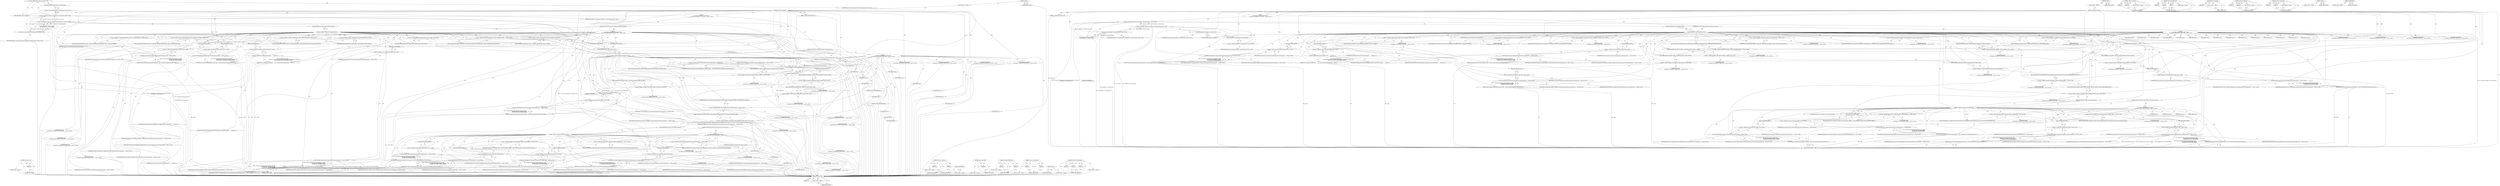 digraph "NOTREACHED" {
vulnerable_224 [label=<(METHOD,&lt;operator&gt;.new)>];
vulnerable_225 [label=<(PARAM,p1)>];
vulnerable_226 [label=<(BLOCK,&lt;empty&gt;,&lt;empty&gt;)>];
vulnerable_227 [label=<(METHOD_RETURN,ANY)>];
vulnerable_6 [label=<(METHOD,&lt;global&gt;)<SUB>1</SUB>>];
vulnerable_7 [label=<(BLOCK,&lt;empty&gt;,&lt;empty&gt;)<SUB>1</SUB>>];
vulnerable_8 [label=<(METHOD,GetSecurityDescription)<SUB>1</SUB>>];
vulnerable_9 [label=<(PARAM,const IdentityInfo&amp; identity_info)<SUB>1</SUB>>];
vulnerable_10 [label="<(BLOCK,{
   std::unique_ptr&lt;PageInfoUI::SecurityDescri...,{
   std::unique_ptr&lt;PageInfoUI::SecurityDescri...)<SUB>1</SUB>>"];
vulnerable_11 [label="<(&lt;operator&gt;.greaterThan,std::unique_ptr&lt;PageInfoUI::SecurityDescription...)<SUB>2</SUB>>"];
vulnerable_12 [label="<(&lt;operator&gt;.lessThan,std::unique_ptr&lt;PageInfoUI::SecurityDescription)<SUB>2</SUB>>"];
vulnerable_13 [label="<(&lt;operator&gt;.fieldAccess,std::unique_ptr)<SUB>2</SUB>>"];
vulnerable_14 [label="<(IDENTIFIER,std,std::unique_ptr&lt;PageInfoUI::SecurityDescription)<SUB>2</SUB>>"];
vulnerable_15 [label=<(FIELD_IDENTIFIER,unique_ptr,unique_ptr)<SUB>2</SUB>>];
vulnerable_16 [label="<(&lt;operator&gt;.fieldAccess,PageInfoUI::SecurityDescription)<SUB>2</SUB>>"];
vulnerable_17 [label="<(IDENTIFIER,PageInfoUI,std::unique_ptr&lt;PageInfoUI::SecurityDescription)<SUB>2</SUB>>"];
vulnerable_18 [label=<(FIELD_IDENTIFIER,SecurityDescription,SecurityDescription)<SUB>2</SUB>>];
vulnerable_19 [label="<(security_description,security_description(
       new PageInfoUI::Se...)<SUB>2</SUB>>"];
vulnerable_20 [label="<(&lt;operator&gt;.new,new PageInfoUI::SecurityDescription())<SUB>3</SUB>>"];
vulnerable_21 [label="<(IDENTIFIER,PageInfoUI::SecurityDescription,new PageInfoUI::SecurityDescription())<SUB>3</SUB>>"];
vulnerable_22 [label=<(CONTROL_STRUCTURE,SWITCH,switch(identity_info.safe_browsing_status))<SUB>5</SUB>>];
vulnerable_23 [label=<(&lt;operator&gt;.fieldAccess,identity_info.safe_browsing_status)<SUB>5</SUB>>];
vulnerable_24 [label=<(IDENTIFIER,identity_info,switch(identity_info.safe_browsing_status))<SUB>5</SUB>>];
vulnerable_25 [label=<(FIELD_IDENTIFIER,safe_browsing_status,safe_browsing_status)<SUB>5</SUB>>];
vulnerable_26 [label="<(BLOCK,{
    case PageInfo::SAFE_BROWSING_STATUS_NONE:...,{
    case PageInfo::SAFE_BROWSING_STATUS_NONE:...)<SUB>5</SUB>>"];
vulnerable_27 [label=<(JUMP_TARGET,case)<SUB>6</SUB>>];
vulnerable_28 [label="<(&lt;operator&gt;.fieldAccess,PageInfo::SAFE_BROWSING_STATUS_NONE)<SUB>6</SUB>>"];
vulnerable_29 [label="<(IDENTIFIER,PageInfo,{
    case PageInfo::SAFE_BROWSING_STATUS_NONE:...)<SUB>6</SUB>>"];
vulnerable_30 [label=<(FIELD_IDENTIFIER,SAFE_BROWSING_STATUS_NONE,SAFE_BROWSING_STATUS_NONE)<SUB>6</SUB>>];
vulnerable_31 [label=<(CONTROL_STRUCTURE,BREAK,break;)<SUB>7</SUB>>];
vulnerable_32 [label=<(JUMP_TARGET,case)<SUB>8</SUB>>];
vulnerable_33 [label="<(&lt;operator&gt;.fieldAccess,PageInfo::SAFE_BROWSING_STATUS_MALWARE)<SUB>8</SUB>>"];
vulnerable_34 [label="<(IDENTIFIER,PageInfo,{
    case PageInfo::SAFE_BROWSING_STATUS_NONE:...)<SUB>8</SUB>>"];
vulnerable_35 [label=<(FIELD_IDENTIFIER,SAFE_BROWSING_STATUS_MALWARE,SAFE_BROWSING_STATUS_MALWARE)<SUB>8</SUB>>];
vulnerable_36 [label=<(RETURN,return CreateSecurityDescription(SecuritySummar...,return CreateSecurityDescription(SecuritySummar...)<SUB>9</SUB>>];
vulnerable_37 [label="<(CreateSecurityDescription,CreateSecurityDescription(SecuritySummaryColor:...)<SUB>9</SUB>>"];
vulnerable_38 [label="<(&lt;operator&gt;.fieldAccess,SecuritySummaryColor::RED)<SUB>9</SUB>>"];
vulnerable_39 [label="<(IDENTIFIER,SecuritySummaryColor,CreateSecurityDescription(SecuritySummaryColor:...)<SUB>9</SUB>>"];
vulnerable_40 [label=<(FIELD_IDENTIFIER,RED,RED)<SUB>9</SUB>>];
vulnerable_41 [label="<(IDENTIFIER,IDS_PAGE_INFO_MALWARE_SUMMARY,CreateSecurityDescription(SecuritySummaryColor:...)<SUB>10</SUB>>"];
vulnerable_42 [label="<(IDENTIFIER,IDS_PAGE_INFO_MALWARE_DETAILS,CreateSecurityDescription(SecuritySummaryColor:...)<SUB>11</SUB>>"];
vulnerable_43 [label=<(JUMP_TARGET,case)<SUB>12</SUB>>];
vulnerable_44 [label="<(&lt;operator&gt;.fieldAccess,PageInfo::SAFE_BROWSING_STATUS_SOCIAL_ENGINEERING)<SUB>12</SUB>>"];
vulnerable_45 [label="<(IDENTIFIER,PageInfo,{
    case PageInfo::SAFE_BROWSING_STATUS_NONE:...)<SUB>12</SUB>>"];
vulnerable_46 [label=<(FIELD_IDENTIFIER,SAFE_BROWSING_STATUS_SOCIAL_ENGINEERING,SAFE_BROWSING_STATUS_SOCIAL_ENGINEERING)<SUB>12</SUB>>];
vulnerable_47 [label=<(RETURN,return CreateSecurityDescription(
          Sec...,return CreateSecurityDescription(
          Sec...)<SUB>13</SUB>>];
vulnerable_48 [label=<(CreateSecurityDescription,CreateSecurityDescription(
          SecuritySu...)<SUB>13</SUB>>];
vulnerable_49 [label="<(&lt;operator&gt;.fieldAccess,SecuritySummaryColor::RED)<SUB>14</SUB>>"];
vulnerable_50 [label=<(IDENTIFIER,SecuritySummaryColor,CreateSecurityDescription(
          SecuritySu...)<SUB>14</SUB>>];
vulnerable_51 [label=<(FIELD_IDENTIFIER,RED,RED)<SUB>14</SUB>>];
vulnerable_52 [label=<(IDENTIFIER,IDS_PAGE_INFO_SOCIAL_ENGINEERING_SUMMARY,CreateSecurityDescription(
          SecuritySu...)<SUB>14</SUB>>];
vulnerable_53 [label=<(IDENTIFIER,IDS_PAGE_INFO_SOCIAL_ENGINEERING_DETAILS,CreateSecurityDescription(
          SecuritySu...)<SUB>15</SUB>>];
vulnerable_54 [label=<(JUMP_TARGET,case)<SUB>16</SUB>>];
vulnerable_55 [label="<(&lt;operator&gt;.fieldAccess,PageInfo::SAFE_BROWSING_STATUS_UNWANTED_SOFTWARE)<SUB>16</SUB>>"];
vulnerable_56 [label="<(IDENTIFIER,PageInfo,{
    case PageInfo::SAFE_BROWSING_STATUS_NONE:...)<SUB>16</SUB>>"];
vulnerable_57 [label=<(FIELD_IDENTIFIER,SAFE_BROWSING_STATUS_UNWANTED_SOFTWARE,SAFE_BROWSING_STATUS_UNWANTED_SOFTWARE)<SUB>16</SUB>>];
vulnerable_58 [label=<(RETURN,return CreateSecurityDescription(SecuritySummar...,return CreateSecurityDescription(SecuritySummar...)<SUB>17</SUB>>];
vulnerable_59 [label="<(CreateSecurityDescription,CreateSecurityDescription(SecuritySummaryColor:...)<SUB>17</SUB>>"];
vulnerable_60 [label="<(&lt;operator&gt;.fieldAccess,SecuritySummaryColor::RED)<SUB>17</SUB>>"];
vulnerable_61 [label="<(IDENTIFIER,SecuritySummaryColor,CreateSecurityDescription(SecuritySummaryColor:...)<SUB>17</SUB>>"];
vulnerable_62 [label=<(FIELD_IDENTIFIER,RED,RED)<SUB>17</SUB>>];
vulnerable_63 [label="<(IDENTIFIER,IDS_PAGE_INFO_UNWANTED_SOFTWARE_SUMMARY,CreateSecurityDescription(SecuritySummaryColor:...)<SUB>18</SUB>>"];
vulnerable_64 [label="<(IDENTIFIER,IDS_PAGE_INFO_UNWANTED_SOFTWARE_DETAILS,CreateSecurityDescription(SecuritySummaryColor:...)<SUB>19</SUB>>"];
vulnerable_65 [label=<(JUMP_TARGET,case)<SUB>20</SUB>>];
vulnerable_66 [label="<(&lt;operator&gt;.fieldAccess,PageInfo::SAFE_BROWSING_STATUS_SIGN_IN_PASSWORD...)<SUB>20</SUB>>"];
vulnerable_67 [label="<(IDENTIFIER,PageInfo,{
    case PageInfo::SAFE_BROWSING_STATUS_NONE:...)<SUB>20</SUB>>"];
vulnerable_68 [label=<(FIELD_IDENTIFIER,SAFE_BROWSING_STATUS_SIGN_IN_PASSWORD_REUSE,SAFE_BROWSING_STATUS_SIGN_IN_PASSWORD_REUSE)<SUB>20</SUB>>];
vulnerable_69 [label=<(NOTREACHED,NOTREACHED())<SUB>25</SUB>>];
vulnerable_70 [label=<(CONTROL_STRUCTURE,BREAK,break;)<SUB>26</SUB>>];
vulnerable_71 [label=<(JUMP_TARGET,case)<SUB>27</SUB>>];
vulnerable_72 [label="<(&lt;operator&gt;.fieldAccess,PageInfo::SAFE_BROWSING_STATUS_ENTERPRISE_PASSW...)<SUB>27</SUB>>"];
vulnerable_73 [label="<(IDENTIFIER,PageInfo,{
    case PageInfo::SAFE_BROWSING_STATUS_NONE:...)<SUB>27</SUB>>"];
vulnerable_74 [label=<(FIELD_IDENTIFIER,SAFE_BROWSING_STATUS_ENTERPRISE_PASSWORD_REUSE,SAFE_BROWSING_STATUS_ENTERPRISE_PASSWORD_REUSE)<SUB>27</SUB>>];
vulnerable_75 [label=<(NOTREACHED,NOTREACHED())<SUB>32</SUB>>];
vulnerable_76 [label=<(CONTROL_STRUCTURE,BREAK,break;)<SUB>33</SUB>>];
vulnerable_77 [label=<(JUMP_TARGET,case)<SUB>34</SUB>>];
vulnerable_78 [label="<(&lt;operator&gt;.fieldAccess,PageInfo::SAFE_BROWSING_STATUS_BILLING)<SUB>34</SUB>>"];
vulnerable_79 [label="<(IDENTIFIER,PageInfo,{
    case PageInfo::SAFE_BROWSING_STATUS_NONE:...)<SUB>34</SUB>>"];
vulnerable_80 [label=<(FIELD_IDENTIFIER,SAFE_BROWSING_STATUS_BILLING,SAFE_BROWSING_STATUS_BILLING)<SUB>34</SUB>>];
vulnerable_81 [label=<(RETURN,return CreateSecurityDescription(SecuritySummar...,return CreateSecurityDescription(SecuritySummar...)<SUB>35</SUB>>];
vulnerable_82 [label="<(CreateSecurityDescription,CreateSecurityDescription(SecuritySummaryColor:...)<SUB>35</SUB>>"];
vulnerable_83 [label="<(&lt;operator&gt;.fieldAccess,SecuritySummaryColor::RED)<SUB>35</SUB>>"];
vulnerable_84 [label="<(IDENTIFIER,SecuritySummaryColor,CreateSecurityDescription(SecuritySummaryColor:...)<SUB>35</SUB>>"];
vulnerable_85 [label=<(FIELD_IDENTIFIER,RED,RED)<SUB>35</SUB>>];
vulnerable_86 [label="<(IDENTIFIER,IDS_PAGE_INFO_BILLING_SUMMARY,CreateSecurityDescription(SecuritySummaryColor:...)<SUB>36</SUB>>"];
vulnerable_87 [label="<(IDENTIFIER,IDS_PAGE_INFO_BILLING_DETAILS,CreateSecurityDescription(SecuritySummaryColor:...)<SUB>37</SUB>>"];
vulnerable_88 [label=<(CONTROL_STRUCTURE,SWITCH,switch(identity_info.identity_status))<SUB>39</SUB>>];
vulnerable_89 [label=<(&lt;operator&gt;.fieldAccess,identity_info.identity_status)<SUB>39</SUB>>];
vulnerable_90 [label=<(IDENTIFIER,identity_info,switch(identity_info.identity_status))<SUB>39</SUB>>];
vulnerable_91 [label=<(FIELD_IDENTIFIER,identity_status,identity_status)<SUB>39</SUB>>];
vulnerable_92 [label="<(BLOCK,{
     case PageInfo::SITE_IDENTITY_STATUS_INTE...,{
     case PageInfo::SITE_IDENTITY_STATUS_INTE...)<SUB>39</SUB>>"];
vulnerable_93 [label=<(JUMP_TARGET,case)<SUB>40</SUB>>];
vulnerable_94 [label="<(&lt;operator&gt;.fieldAccess,PageInfo::SITE_IDENTITY_STATUS_INTERNAL_PAGE)<SUB>40</SUB>>"];
vulnerable_95 [label="<(IDENTIFIER,PageInfo,{
     case PageInfo::SITE_IDENTITY_STATUS_INTE...)<SUB>40</SUB>>"];
vulnerable_96 [label=<(FIELD_IDENTIFIER,SITE_IDENTITY_STATUS_INTERNAL_PAGE,SITE_IDENTITY_STATUS_INTERNAL_PAGE)<SUB>40</SUB>>];
vulnerable_97 [label=<(NOTREACHED,NOTREACHED())<SUB>46</SUB>>];
vulnerable_98 [label="<(IDENTIFIER,FALLTHROUGH,{
     case PageInfo::SITE_IDENTITY_STATUS_INTE...)<SUB>47</SUB>>"];
vulnerable_99 [label=<(JUMP_TARGET,case)<SUB>49</SUB>>];
vulnerable_100 [label="<(&lt;operator&gt;.fieldAccess,PageInfo::SITE_IDENTITY_STATUS_EV_CERT)<SUB>49</SUB>>"];
vulnerable_101 [label="<(IDENTIFIER,PageInfo,{
     case PageInfo::SITE_IDENTITY_STATUS_INTE...)<SUB>49</SUB>>"];
vulnerable_102 [label=<(FIELD_IDENTIFIER,SITE_IDENTITY_STATUS_EV_CERT,SITE_IDENTITY_STATUS_EV_CERT)<SUB>49</SUB>>];
vulnerable_103 [label="<(IDENTIFIER,FALLTHROUGH,{
     case PageInfo::SITE_IDENTITY_STATUS_INTE...)<SUB>50</SUB>>"];
vulnerable_104 [label=<(JUMP_TARGET,case)<SUB>51</SUB>>];
vulnerable_105 [label="<(&lt;operator&gt;.fieldAccess,PageInfo::SITE_IDENTITY_STATUS_CERT)<SUB>51</SUB>>"];
vulnerable_106 [label="<(IDENTIFIER,PageInfo,{
     case PageInfo::SITE_IDENTITY_STATUS_INTE...)<SUB>51</SUB>>"];
vulnerable_107 [label=<(FIELD_IDENTIFIER,SITE_IDENTITY_STATUS_CERT,SITE_IDENTITY_STATUS_CERT)<SUB>51</SUB>>];
vulnerable_108 [label="<(IDENTIFIER,FALLTHROUGH,{
     case PageInfo::SITE_IDENTITY_STATUS_INTE...)<SUB>52</SUB>>"];
vulnerable_109 [label=<(JUMP_TARGET,case)<SUB>53</SUB>>];
vulnerable_110 [label="<(&lt;operator&gt;.fieldAccess,PageInfo::SITE_IDENTITY_STATUS_CERT_REVOCATION_...)<SUB>53</SUB>>"];
vulnerable_111 [label="<(IDENTIFIER,PageInfo,{
     case PageInfo::SITE_IDENTITY_STATUS_INTE...)<SUB>53</SUB>>"];
vulnerable_112 [label=<(FIELD_IDENTIFIER,SITE_IDENTITY_STATUS_CERT_REVOCATION_UNKNOWN,SITE_IDENTITY_STATUS_CERT_REVOCATION_UNKNOWN)<SUB>53</SUB>>];
vulnerable_113 [label="<(IDENTIFIER,FALLTHROUGH,{
     case PageInfo::SITE_IDENTITY_STATUS_INTE...)<SUB>54</SUB>>"];
vulnerable_114 [label=<(JUMP_TARGET,case)<SUB>55</SUB>>];
vulnerable_115 [label="<(&lt;operator&gt;.fieldAccess,PageInfo::SITE_IDENTITY_STATUS_ADMIN_PROVIDED_CERT)<SUB>55</SUB>>"];
vulnerable_116 [label="<(IDENTIFIER,PageInfo,{
     case PageInfo::SITE_IDENTITY_STATUS_INTE...)<SUB>55</SUB>>"];
vulnerable_117 [label=<(FIELD_IDENTIFIER,SITE_IDENTITY_STATUS_ADMIN_PROVIDED_CERT,SITE_IDENTITY_STATUS_ADMIN_PROVIDED_CERT)<SUB>55</SUB>>];
vulnerable_118 [label=<(CONTROL_STRUCTURE,SWITCH,switch(identity_info.connection_status))<SUB>56</SUB>>];
vulnerable_119 [label=<(&lt;operator&gt;.fieldAccess,identity_info.connection_status)<SUB>56</SUB>>];
vulnerable_120 [label=<(IDENTIFIER,identity_info,switch(identity_info.connection_status))<SUB>56</SUB>>];
vulnerable_121 [label=<(FIELD_IDENTIFIER,connection_status,connection_status)<SUB>56</SUB>>];
vulnerable_122 [label="<(BLOCK,{
        case PageInfo::SITE_CONNECTION_STATUS...,{
        case PageInfo::SITE_CONNECTION_STATUS...)<SUB>56</SUB>>"];
vulnerable_123 [label=<(JUMP_TARGET,case)<SUB>57</SUB>>];
vulnerable_124 [label="<(&lt;operator&gt;.fieldAccess,PageInfo::SITE_CONNECTION_STATUS_INSECURE_ACTIV...)<SUB>57</SUB>>"];
vulnerable_125 [label="<(IDENTIFIER,PageInfo,{
        case PageInfo::SITE_CONNECTION_STATUS...)<SUB>57</SUB>>"];
vulnerable_126 [label=<(FIELD_IDENTIFIER,SITE_CONNECTION_STATUS_INSECURE_ACTIVE_SUBRESOURCE,SITE_CONNECTION_STATUS_INSECURE_ACTIVE_SUBRESOURCE)<SUB>57</SUB>>];
vulnerable_127 [label=<(RETURN,return CreateSecurityDescription(SecuritySummar...,return CreateSecurityDescription(SecuritySummar...)<SUB>58</SUB>>];
vulnerable_128 [label="<(CreateSecurityDescription,CreateSecurityDescription(SecuritySummaryColor:...)<SUB>58</SUB>>"];
vulnerable_129 [label="<(&lt;operator&gt;.fieldAccess,SecuritySummaryColor::RED)<SUB>58</SUB>>"];
vulnerable_130 [label="<(IDENTIFIER,SecuritySummaryColor,CreateSecurityDescription(SecuritySummaryColor:...)<SUB>58</SUB>>"];
vulnerable_131 [label=<(FIELD_IDENTIFIER,RED,RED)<SUB>58</SUB>>];
vulnerable_132 [label="<(IDENTIFIER,IDS_PAGE_INFO_NOT_SECURE_SUMMARY,CreateSecurityDescription(SecuritySummaryColor:...)<SUB>59</SUB>>"];
vulnerable_133 [label="<(IDENTIFIER,IDS_PAGE_INFO_NOT_SECURE_DETAILS,CreateSecurityDescription(SecuritySummaryColor:...)<SUB>60</SUB>>"];
vulnerable_134 [label=<(JUMP_TARGET,case)<SUB>61</SUB>>];
vulnerable_135 [label="<(&lt;operator&gt;.fieldAccess,PageInfo::SITE_CONNECTION_STATUS_INSECURE_FORM_...)<SUB>61</SUB>>"];
vulnerable_136 [label="<(IDENTIFIER,PageInfo,{
        case PageInfo::SITE_CONNECTION_STATUS...)<SUB>61</SUB>>"];
vulnerable_137 [label=<(FIELD_IDENTIFIER,SITE_CONNECTION_STATUS_INSECURE_FORM_ACTION,SITE_CONNECTION_STATUS_INSECURE_FORM_ACTION)<SUB>61</SUB>>];
vulnerable_138 [label=<(RETURN,return CreateSecurityDescription(SecuritySummar...,return CreateSecurityDescription(SecuritySummar...)<SUB>62</SUB>>];
vulnerable_139 [label="<(CreateSecurityDescription,CreateSecurityDescription(SecuritySummaryColor:...)<SUB>62</SUB>>"];
vulnerable_140 [label="<(&lt;operator&gt;.fieldAccess,SecuritySummaryColor::RED)<SUB>62</SUB>>"];
vulnerable_141 [label="<(IDENTIFIER,SecuritySummaryColor,CreateSecurityDescription(SecuritySummaryColor:...)<SUB>62</SUB>>"];
vulnerable_142 [label=<(FIELD_IDENTIFIER,RED,RED)<SUB>62</SUB>>];
vulnerable_143 [label="<(IDENTIFIER,IDS_PAGE_INFO_MIXED_CONTENT_SUMMARY,CreateSecurityDescription(SecuritySummaryColor:...)<SUB>63</SUB>>"];
vulnerable_144 [label="<(IDENTIFIER,IDS_PAGE_INFO_NOT_SECURE_DETAILS,CreateSecurityDescription(SecuritySummaryColor:...)<SUB>64</SUB>>"];
vulnerable_145 [label=<(JUMP_TARGET,case)<SUB>65</SUB>>];
vulnerable_146 [label="<(&lt;operator&gt;.fieldAccess,PageInfo::SITE_CONNECTION_STATUS_INSECURE_PASSI...)<SUB>65</SUB>>"];
vulnerable_147 [label="<(IDENTIFIER,PageInfo,{
        case PageInfo::SITE_CONNECTION_STATUS...)<SUB>65</SUB>>"];
vulnerable_148 [label=<(FIELD_IDENTIFIER,SITE_CONNECTION_STATUS_INSECURE_PASSIVE_SUBRESO...,SITE_CONNECTION_STATUS_INSECURE_PASSIVE_SUBRESO...)<SUB>65</SUB>>];
vulnerable_149 [label=<(RETURN,return CreateSecurityDescription(SecuritySummar...,return CreateSecurityDescription(SecuritySummar...)<SUB>66</SUB>>];
vulnerable_150 [label="<(CreateSecurityDescription,CreateSecurityDescription(SecuritySummaryColor:...)<SUB>66</SUB>>"];
vulnerable_151 [label="<(&lt;operator&gt;.fieldAccess,SecuritySummaryColor::RED)<SUB>66</SUB>>"];
vulnerable_152 [label="<(IDENTIFIER,SecuritySummaryColor,CreateSecurityDescription(SecuritySummaryColor:...)<SUB>66</SUB>>"];
vulnerable_153 [label=<(FIELD_IDENTIFIER,RED,RED)<SUB>66</SUB>>];
vulnerable_154 [label="<(IDENTIFIER,IDS_PAGE_INFO_MIXED_CONTENT_SUMMARY,CreateSecurityDescription(SecuritySummaryColor:...)<SUB>67</SUB>>"];
vulnerable_155 [label="<(IDENTIFIER,IDS_PAGE_INFO_MIXED_CONTENT_DETAILS,CreateSecurityDescription(SecuritySummaryColor:...)<SUB>68</SUB>>"];
vulnerable_156 [label=<(JUMP_TARGET,default)<SUB>69</SUB>>];
vulnerable_157 [label=<(RETURN,return CreateSecurityDescription(SecuritySummar...,return CreateSecurityDescription(SecuritySummar...)<SUB>70</SUB>>];
vulnerable_158 [label="<(CreateSecurityDescription,CreateSecurityDescription(SecuritySummaryColor:...)<SUB>70</SUB>>"];
vulnerable_159 [label="<(&lt;operator&gt;.fieldAccess,SecuritySummaryColor::GREEN)<SUB>70</SUB>>"];
vulnerable_160 [label="<(IDENTIFIER,SecuritySummaryColor,CreateSecurityDescription(SecuritySummaryColor:...)<SUB>70</SUB>>"];
vulnerable_161 [label=<(FIELD_IDENTIFIER,GREEN,GREEN)<SUB>70</SUB>>];
vulnerable_162 [label="<(IDENTIFIER,IDS_PAGE_INFO_SECURE_SUMMARY,CreateSecurityDescription(SecuritySummaryColor:...)<SUB>71</SUB>>"];
vulnerable_163 [label="<(IDENTIFIER,IDS_PAGE_INFO_SECURE_DETAILS,CreateSecurityDescription(SecuritySummaryColor:...)<SUB>72</SUB>>"];
vulnerable_164 [label=<(JUMP_TARGET,case)<SUB>74</SUB>>];
vulnerable_165 [label="<(&lt;operator&gt;.fieldAccess,PageInfo::SITE_IDENTITY_STATUS_DEPRECATED_SIGNA...)<SUB>74</SUB>>"];
vulnerable_166 [label="<(IDENTIFIER,PageInfo,{
     case PageInfo::SITE_IDENTITY_STATUS_INTE...)<SUB>74</SUB>>"];
vulnerable_167 [label=<(FIELD_IDENTIFIER,SITE_IDENTITY_STATUS_DEPRECATED_SIGNATURE_ALGOR...,SITE_IDENTITY_STATUS_DEPRECATED_SIGNATURE_ALGOR...)<SUB>74</SUB>>];
vulnerable_168 [label=<(JUMP_TARGET,case)<SUB>75</SUB>>];
vulnerable_169 [label="<(&lt;operator&gt;.fieldAccess,PageInfo::SITE_IDENTITY_STATUS_UNKNOWN)<SUB>75</SUB>>"];
vulnerable_170 [label="<(IDENTIFIER,PageInfo,{
     case PageInfo::SITE_IDENTITY_STATUS_INTE...)<SUB>75</SUB>>"];
vulnerable_171 [label=<(FIELD_IDENTIFIER,SITE_IDENTITY_STATUS_UNKNOWN,SITE_IDENTITY_STATUS_UNKNOWN)<SUB>75</SUB>>];
vulnerable_172 [label=<(JUMP_TARGET,case)<SUB>76</SUB>>];
vulnerable_173 [label="<(&lt;operator&gt;.fieldAccess,PageInfo::SITE_IDENTITY_STATUS_NO_CERT)<SUB>76</SUB>>"];
vulnerable_174 [label="<(IDENTIFIER,PageInfo,{
     case PageInfo::SITE_IDENTITY_STATUS_INTE...)<SUB>76</SUB>>"];
vulnerable_175 [label=<(FIELD_IDENTIFIER,SITE_IDENTITY_STATUS_NO_CERT,SITE_IDENTITY_STATUS_NO_CERT)<SUB>76</SUB>>];
vulnerable_176 [label=<(JUMP_TARGET,default)<SUB>77</SUB>>];
vulnerable_177 [label=<(RETURN,return CreateSecurityDescription(SecuritySummar...,return CreateSecurityDescription(SecuritySummar...)<SUB>78</SUB>>];
vulnerable_178 [label="<(CreateSecurityDescription,CreateSecurityDescription(SecuritySummaryColor:...)<SUB>78</SUB>>"];
vulnerable_179 [label="<(&lt;operator&gt;.fieldAccess,SecuritySummaryColor::RED)<SUB>78</SUB>>"];
vulnerable_180 [label="<(IDENTIFIER,SecuritySummaryColor,CreateSecurityDescription(SecuritySummaryColor:...)<SUB>78</SUB>>"];
vulnerable_181 [label=<(FIELD_IDENTIFIER,RED,RED)<SUB>78</SUB>>];
vulnerable_182 [label="<(IDENTIFIER,IDS_PAGE_INFO_NOT_SECURE_SUMMARY,CreateSecurityDescription(SecuritySummaryColor:...)<SUB>79</SUB>>"];
vulnerable_183 [label="<(IDENTIFIER,IDS_PAGE_INFO_NOT_SECURE_DETAILS,CreateSecurityDescription(SecuritySummaryColor:...)<SUB>80</SUB>>"];
vulnerable_184 [label=<(METHOD_RETURN,ANY)<SUB>1</SUB>>];
vulnerable_186 [label=<(METHOD_RETURN,ANY)<SUB>1</SUB>>];
vulnerable_210 [label=<(METHOD,&lt;operator&gt;.lessThan)>];
vulnerable_211 [label=<(PARAM,p1)>];
vulnerable_212 [label=<(PARAM,p2)>];
vulnerable_213 [label=<(BLOCK,&lt;empty&gt;,&lt;empty&gt;)>];
vulnerable_214 [label=<(METHOD_RETURN,ANY)>];
vulnerable_234 [label=<(METHOD,NOTREACHED)>];
vulnerable_235 [label=<(BLOCK,&lt;empty&gt;,&lt;empty&gt;)>];
vulnerable_236 [label=<(METHOD_RETURN,ANY)>];
vulnerable_220 [label=<(METHOD,security_description)>];
vulnerable_221 [label=<(PARAM,p1)>];
vulnerable_222 [label=<(BLOCK,&lt;empty&gt;,&lt;empty&gt;)>];
vulnerable_223 [label=<(METHOD_RETURN,ANY)>];
vulnerable_215 [label=<(METHOD,&lt;operator&gt;.fieldAccess)>];
vulnerable_216 [label=<(PARAM,p1)>];
vulnerable_217 [label=<(PARAM,p2)>];
vulnerable_218 [label=<(BLOCK,&lt;empty&gt;,&lt;empty&gt;)>];
vulnerable_219 [label=<(METHOD_RETURN,ANY)>];
vulnerable_205 [label=<(METHOD,&lt;operator&gt;.greaterThan)>];
vulnerable_206 [label=<(PARAM,p1)>];
vulnerable_207 [label=<(PARAM,p2)>];
vulnerable_208 [label=<(BLOCK,&lt;empty&gt;,&lt;empty&gt;)>];
vulnerable_209 [label=<(METHOD_RETURN,ANY)>];
vulnerable_199 [label=<(METHOD,&lt;global&gt;)<SUB>1</SUB>>];
vulnerable_200 [label=<(BLOCK,&lt;empty&gt;,&lt;empty&gt;)>];
vulnerable_201 [label=<(METHOD_RETURN,ANY)>];
vulnerable_228 [label=<(METHOD,CreateSecurityDescription)>];
vulnerable_229 [label=<(PARAM,p1)>];
vulnerable_230 [label=<(PARAM,p2)>];
vulnerable_231 [label=<(PARAM,p3)>];
vulnerable_232 [label=<(BLOCK,&lt;empty&gt;,&lt;empty&gt;)>];
vulnerable_233 [label=<(METHOD_RETURN,ANY)>];
fixed_210 [label=<(METHOD,&lt;operator&gt;.new)>];
fixed_211 [label=<(PARAM,p1)>];
fixed_212 [label=<(BLOCK,&lt;empty&gt;,&lt;empty&gt;)>];
fixed_213 [label=<(METHOD_RETURN,ANY)>];
fixed_6 [label=<(METHOD,&lt;global&gt;)<SUB>1</SUB>>];
fixed_7 [label=<(BLOCK,&lt;empty&gt;,&lt;empty&gt;)<SUB>1</SUB>>];
fixed_8 [label=<(METHOD,GetSecurityDescription)<SUB>1</SUB>>];
fixed_9 [label=<(PARAM,const IdentityInfo&amp; identity_info)<SUB>1</SUB>>];
fixed_10 [label="<(BLOCK,{
   std::unique_ptr&lt;PageInfoUI::SecurityDescri...,{
   std::unique_ptr&lt;PageInfoUI::SecurityDescri...)<SUB>1</SUB>>"];
fixed_11 [label="<(&lt;operator&gt;.greaterThan,std::unique_ptr&lt;PageInfoUI::SecurityDescription...)<SUB>2</SUB>>"];
fixed_12 [label="<(&lt;operator&gt;.lessThan,std::unique_ptr&lt;PageInfoUI::SecurityDescription)<SUB>2</SUB>>"];
fixed_13 [label="<(&lt;operator&gt;.fieldAccess,std::unique_ptr)<SUB>2</SUB>>"];
fixed_14 [label="<(IDENTIFIER,std,std::unique_ptr&lt;PageInfoUI::SecurityDescription)<SUB>2</SUB>>"];
fixed_15 [label=<(FIELD_IDENTIFIER,unique_ptr,unique_ptr)<SUB>2</SUB>>];
fixed_16 [label="<(&lt;operator&gt;.fieldAccess,PageInfoUI::SecurityDescription)<SUB>2</SUB>>"];
fixed_17 [label="<(IDENTIFIER,PageInfoUI,std::unique_ptr&lt;PageInfoUI::SecurityDescription)<SUB>2</SUB>>"];
fixed_18 [label=<(FIELD_IDENTIFIER,SecurityDescription,SecurityDescription)<SUB>2</SUB>>];
fixed_19 [label="<(security_description,security_description(
       new PageInfoUI::Se...)<SUB>2</SUB>>"];
fixed_20 [label="<(&lt;operator&gt;.new,new PageInfoUI::SecurityDescription())<SUB>3</SUB>>"];
fixed_21 [label="<(IDENTIFIER,PageInfoUI::SecurityDescription,new PageInfoUI::SecurityDescription())<SUB>3</SUB>>"];
fixed_22 [label=<(CONTROL_STRUCTURE,SWITCH,switch(identity_info.identity_status))<SUB>5</SUB>>];
fixed_23 [label=<(&lt;operator&gt;.fieldAccess,identity_info.identity_status)<SUB>5</SUB>>];
fixed_24 [label=<(IDENTIFIER,identity_info,switch(identity_info.identity_status))<SUB>5</SUB>>];
fixed_25 [label=<(FIELD_IDENTIFIER,identity_status,identity_status)<SUB>5</SUB>>];
fixed_26 [label="<(BLOCK,{
     case PageInfo::SITE_IDENTITY_STATUS_INTE...,{
     case PageInfo::SITE_IDENTITY_STATUS_INTE...)<SUB>5</SUB>>"];
fixed_27 [label=<(JUMP_TARGET,case)<SUB>6</SUB>>];
fixed_28 [label="<(&lt;operator&gt;.fieldAccess,PageInfo::SITE_IDENTITY_STATUS_INTERNAL_PAGE)<SUB>6</SUB>>"];
fixed_29 [label="<(IDENTIFIER,PageInfo,{
     case PageInfo::SITE_IDENTITY_STATUS_INTE...)<SUB>6</SUB>>"];
fixed_30 [label=<(FIELD_IDENTIFIER,SITE_IDENTITY_STATUS_INTERNAL_PAGE,SITE_IDENTITY_STATUS_INTERNAL_PAGE)<SUB>6</SUB>>];
fixed_31 [label=<(NOTREACHED,NOTREACHED())<SUB>12</SUB>>];
fixed_32 [label="<(IDENTIFIER,FALLTHROUGH,{
     case PageInfo::SITE_IDENTITY_STATUS_INTE...)<SUB>13</SUB>>"];
fixed_33 [label=<(JUMP_TARGET,case)<SUB>15</SUB>>];
fixed_34 [label="<(&lt;operator&gt;.fieldAccess,PageInfo::SITE_IDENTITY_STATUS_EV_CERT)<SUB>15</SUB>>"];
fixed_35 [label="<(IDENTIFIER,PageInfo,{
     case PageInfo::SITE_IDENTITY_STATUS_INTE...)<SUB>15</SUB>>"];
fixed_36 [label=<(FIELD_IDENTIFIER,SITE_IDENTITY_STATUS_EV_CERT,SITE_IDENTITY_STATUS_EV_CERT)<SUB>15</SUB>>];
fixed_37 [label="<(IDENTIFIER,FALLTHROUGH,{
     case PageInfo::SITE_IDENTITY_STATUS_INTE...)<SUB>16</SUB>>"];
fixed_38 [label=<(JUMP_TARGET,case)<SUB>17</SUB>>];
fixed_39 [label="<(&lt;operator&gt;.fieldAccess,PageInfo::SITE_IDENTITY_STATUS_CERT)<SUB>17</SUB>>"];
fixed_40 [label="<(IDENTIFIER,PageInfo,{
     case PageInfo::SITE_IDENTITY_STATUS_INTE...)<SUB>17</SUB>>"];
fixed_41 [label=<(FIELD_IDENTIFIER,SITE_IDENTITY_STATUS_CERT,SITE_IDENTITY_STATUS_CERT)<SUB>17</SUB>>];
fixed_42 [label="<(IDENTIFIER,FALLTHROUGH,{
     case PageInfo::SITE_IDENTITY_STATUS_INTE...)<SUB>18</SUB>>"];
fixed_43 [label=<(JUMP_TARGET,case)<SUB>19</SUB>>];
fixed_44 [label="<(&lt;operator&gt;.fieldAccess,PageInfo::SITE_IDENTITY_STATUS_CERT_REVOCATION_...)<SUB>19</SUB>>"];
fixed_45 [label="<(IDENTIFIER,PageInfo,{
     case PageInfo::SITE_IDENTITY_STATUS_INTE...)<SUB>19</SUB>>"];
fixed_46 [label=<(FIELD_IDENTIFIER,SITE_IDENTITY_STATUS_CERT_REVOCATION_UNKNOWN,SITE_IDENTITY_STATUS_CERT_REVOCATION_UNKNOWN)<SUB>19</SUB>>];
fixed_47 [label="<(IDENTIFIER,FALLTHROUGH,{
     case PageInfo::SITE_IDENTITY_STATUS_INTE...)<SUB>20</SUB>>"];
fixed_48 [label=<(JUMP_TARGET,case)<SUB>21</SUB>>];
fixed_49 [label="<(&lt;operator&gt;.fieldAccess,PageInfo::SITE_IDENTITY_STATUS_ADMIN_PROVIDED_CERT)<SUB>21</SUB>>"];
fixed_50 [label="<(IDENTIFIER,PageInfo,{
     case PageInfo::SITE_IDENTITY_STATUS_INTE...)<SUB>21</SUB>>"];
fixed_51 [label=<(FIELD_IDENTIFIER,SITE_IDENTITY_STATUS_ADMIN_PROVIDED_CERT,SITE_IDENTITY_STATUS_ADMIN_PROVIDED_CERT)<SUB>21</SUB>>];
fixed_52 [label=<(CONTROL_STRUCTURE,SWITCH,switch(identity_info.connection_status))<SUB>22</SUB>>];
fixed_53 [label=<(&lt;operator&gt;.fieldAccess,identity_info.connection_status)<SUB>22</SUB>>];
fixed_54 [label=<(IDENTIFIER,identity_info,switch(identity_info.connection_status))<SUB>22</SUB>>];
fixed_55 [label=<(FIELD_IDENTIFIER,connection_status,connection_status)<SUB>22</SUB>>];
fixed_56 [label="<(BLOCK,{
        case PageInfo::SITE_CONNECTION_STATUS...,{
        case PageInfo::SITE_CONNECTION_STATUS...)<SUB>22</SUB>>"];
fixed_57 [label=<(JUMP_TARGET,case)<SUB>23</SUB>>];
fixed_58 [label="<(&lt;operator&gt;.fieldAccess,PageInfo::SITE_CONNECTION_STATUS_INSECURE_ACTIV...)<SUB>23</SUB>>"];
fixed_59 [label="<(IDENTIFIER,PageInfo,{
        case PageInfo::SITE_CONNECTION_STATUS...)<SUB>23</SUB>>"];
fixed_60 [label=<(FIELD_IDENTIFIER,SITE_CONNECTION_STATUS_INSECURE_ACTIVE_SUBRESOURCE,SITE_CONNECTION_STATUS_INSECURE_ACTIVE_SUBRESOURCE)<SUB>23</SUB>>];
fixed_61 [label=<(RETURN,return CreateSecurityDescription(SecuritySummar...,return CreateSecurityDescription(SecuritySummar...)<SUB>24</SUB>>];
fixed_62 [label="<(CreateSecurityDescription,CreateSecurityDescription(SecuritySummaryColor:...)<SUB>24</SUB>>"];
fixed_63 [label="<(&lt;operator&gt;.fieldAccess,SecuritySummaryColor::RED)<SUB>24</SUB>>"];
fixed_64 [label="<(IDENTIFIER,SecuritySummaryColor,CreateSecurityDescription(SecuritySummaryColor:...)<SUB>24</SUB>>"];
fixed_65 [label=<(FIELD_IDENTIFIER,RED,RED)<SUB>24</SUB>>];
fixed_66 [label="<(IDENTIFIER,IDS_PAGE_INFO_NOT_SECURE_SUMMARY,CreateSecurityDescription(SecuritySummaryColor:...)<SUB>25</SUB>>"];
fixed_67 [label="<(IDENTIFIER,IDS_PAGE_INFO_NOT_SECURE_DETAILS,CreateSecurityDescription(SecuritySummaryColor:...)<SUB>26</SUB>>"];
fixed_68 [label=<(JUMP_TARGET,case)<SUB>27</SUB>>];
fixed_69 [label="<(&lt;operator&gt;.fieldAccess,PageInfo::SITE_CONNECTION_STATUS_INSECURE_FORM_...)<SUB>27</SUB>>"];
fixed_70 [label="<(IDENTIFIER,PageInfo,{
        case PageInfo::SITE_CONNECTION_STATUS...)<SUB>27</SUB>>"];
fixed_71 [label=<(FIELD_IDENTIFIER,SITE_CONNECTION_STATUS_INSECURE_FORM_ACTION,SITE_CONNECTION_STATUS_INSECURE_FORM_ACTION)<SUB>27</SUB>>];
fixed_72 [label=<(RETURN,return CreateSecurityDescription(SecuritySummar...,return CreateSecurityDescription(SecuritySummar...)<SUB>28</SUB>>];
fixed_73 [label="<(CreateSecurityDescription,CreateSecurityDescription(SecuritySummaryColor:...)<SUB>28</SUB>>"];
fixed_74 [label="<(&lt;operator&gt;.fieldAccess,SecuritySummaryColor::RED)<SUB>28</SUB>>"];
fixed_75 [label="<(IDENTIFIER,SecuritySummaryColor,CreateSecurityDescription(SecuritySummaryColor:...)<SUB>28</SUB>>"];
fixed_76 [label=<(FIELD_IDENTIFIER,RED,RED)<SUB>28</SUB>>];
fixed_77 [label="<(IDENTIFIER,IDS_PAGE_INFO_MIXED_CONTENT_SUMMARY,CreateSecurityDescription(SecuritySummaryColor:...)<SUB>29</SUB>>"];
fixed_78 [label="<(IDENTIFIER,IDS_PAGE_INFO_NOT_SECURE_DETAILS,CreateSecurityDescription(SecuritySummaryColor:...)<SUB>30</SUB>>"];
fixed_79 [label=<(JUMP_TARGET,case)<SUB>31</SUB>>];
fixed_80 [label="<(&lt;operator&gt;.fieldAccess,PageInfo::SITE_CONNECTION_STATUS_INSECURE_PASSI...)<SUB>31</SUB>>"];
fixed_81 [label="<(IDENTIFIER,PageInfo,{
        case PageInfo::SITE_CONNECTION_STATUS...)<SUB>31</SUB>>"];
fixed_82 [label=<(FIELD_IDENTIFIER,SITE_CONNECTION_STATUS_INSECURE_PASSIVE_SUBRESO...,SITE_CONNECTION_STATUS_INSECURE_PASSIVE_SUBRESO...)<SUB>31</SUB>>];
fixed_83 [label=<(RETURN,return CreateSecurityDescription(SecuritySummar...,return CreateSecurityDescription(SecuritySummar...)<SUB>32</SUB>>];
fixed_84 [label="<(CreateSecurityDescription,CreateSecurityDescription(SecuritySummaryColor:...)<SUB>32</SUB>>"];
fixed_85 [label="<(&lt;operator&gt;.fieldAccess,SecuritySummaryColor::RED)<SUB>32</SUB>>"];
fixed_86 [label="<(IDENTIFIER,SecuritySummaryColor,CreateSecurityDescription(SecuritySummaryColor:...)<SUB>32</SUB>>"];
fixed_87 [label=<(FIELD_IDENTIFIER,RED,RED)<SUB>32</SUB>>];
fixed_88 [label="<(IDENTIFIER,IDS_PAGE_INFO_MIXED_CONTENT_SUMMARY,CreateSecurityDescription(SecuritySummaryColor:...)<SUB>33</SUB>>"];
fixed_89 [label="<(IDENTIFIER,IDS_PAGE_INFO_MIXED_CONTENT_DETAILS,CreateSecurityDescription(SecuritySummaryColor:...)<SUB>34</SUB>>"];
fixed_90 [label=<(JUMP_TARGET,default)<SUB>35</SUB>>];
fixed_91 [label=<(RETURN,return CreateSecurityDescription(SecuritySummar...,return CreateSecurityDescription(SecuritySummar...)<SUB>36</SUB>>];
fixed_92 [label="<(CreateSecurityDescription,CreateSecurityDescription(SecuritySummaryColor:...)<SUB>36</SUB>>"];
fixed_93 [label="<(&lt;operator&gt;.fieldAccess,SecuritySummaryColor::GREEN)<SUB>36</SUB>>"];
fixed_94 [label="<(IDENTIFIER,SecuritySummaryColor,CreateSecurityDescription(SecuritySummaryColor:...)<SUB>36</SUB>>"];
fixed_95 [label=<(FIELD_IDENTIFIER,GREEN,GREEN)<SUB>36</SUB>>];
fixed_96 [label="<(IDENTIFIER,IDS_PAGE_INFO_SECURE_SUMMARY,CreateSecurityDescription(SecuritySummaryColor:...)<SUB>37</SUB>>"];
fixed_97 [label="<(IDENTIFIER,IDS_PAGE_INFO_SECURE_DETAILS,CreateSecurityDescription(SecuritySummaryColor:...)<SUB>38</SUB>>"];
fixed_98 [label=<(JUMP_TARGET,case)<SUB>40</SUB>>];
fixed_99 [label="<(&lt;operator&gt;.fieldAccess,PageInfo::SITE_IDENTITY_STATUS_MALWARE)<SUB>40</SUB>>"];
fixed_100 [label="<(IDENTIFIER,PageInfo,{
     case PageInfo::SITE_IDENTITY_STATUS_INTE...)<SUB>40</SUB>>"];
fixed_101 [label=<(FIELD_IDENTIFIER,SITE_IDENTITY_STATUS_MALWARE,SITE_IDENTITY_STATUS_MALWARE)<SUB>40</SUB>>];
fixed_102 [label=<(RETURN,return CreateSecurityDescription(SecuritySummar...,return CreateSecurityDescription(SecuritySummar...)<SUB>41</SUB>>];
fixed_103 [label="<(CreateSecurityDescription,CreateSecurityDescription(SecuritySummaryColor:...)<SUB>41</SUB>>"];
fixed_104 [label="<(&lt;operator&gt;.fieldAccess,SecuritySummaryColor::RED)<SUB>41</SUB>>"];
fixed_105 [label="<(IDENTIFIER,SecuritySummaryColor,CreateSecurityDescription(SecuritySummaryColor:...)<SUB>41</SUB>>"];
fixed_106 [label=<(FIELD_IDENTIFIER,RED,RED)<SUB>41</SUB>>];
fixed_107 [label="<(IDENTIFIER,IDS_PAGE_INFO_MALWARE_SUMMARY,CreateSecurityDescription(SecuritySummaryColor:...)<SUB>42</SUB>>"];
fixed_108 [label="<(IDENTIFIER,IDS_PAGE_INFO_MALWARE_DETAILS,CreateSecurityDescription(SecuritySummaryColor:...)<SUB>43</SUB>>"];
fixed_109 [label=<(JUMP_TARGET,case)<SUB>44</SUB>>];
fixed_110 [label="<(&lt;operator&gt;.fieldAccess,PageInfo::SITE_IDENTITY_STATUS_SOCIAL_ENGINEERING)<SUB>44</SUB>>"];
fixed_111 [label="<(IDENTIFIER,PageInfo,{
     case PageInfo::SITE_IDENTITY_STATUS_INTE...)<SUB>44</SUB>>"];
fixed_112 [label=<(FIELD_IDENTIFIER,SITE_IDENTITY_STATUS_SOCIAL_ENGINEERING,SITE_IDENTITY_STATUS_SOCIAL_ENGINEERING)<SUB>44</SUB>>];
fixed_113 [label=<(RETURN,return CreateSecurityDescription(
          Sec...,return CreateSecurityDescription(
          Sec...)<SUB>45</SUB>>];
fixed_114 [label=<(CreateSecurityDescription,CreateSecurityDescription(
          SecuritySu...)<SUB>45</SUB>>];
fixed_115 [label="<(&lt;operator&gt;.fieldAccess,SecuritySummaryColor::RED)<SUB>46</SUB>>"];
fixed_116 [label=<(IDENTIFIER,SecuritySummaryColor,CreateSecurityDescription(
          SecuritySu...)<SUB>46</SUB>>];
fixed_117 [label=<(FIELD_IDENTIFIER,RED,RED)<SUB>46</SUB>>];
fixed_118 [label=<(IDENTIFIER,IDS_PAGE_INFO_SOCIAL_ENGINEERING_SUMMARY,CreateSecurityDescription(
          SecuritySu...)<SUB>46</SUB>>];
fixed_119 [label=<(IDENTIFIER,IDS_PAGE_INFO_SOCIAL_ENGINEERING_DETAILS,CreateSecurityDescription(
          SecuritySu...)<SUB>47</SUB>>];
fixed_120 [label=<(JUMP_TARGET,case)<SUB>48</SUB>>];
fixed_121 [label="<(&lt;operator&gt;.fieldAccess,PageInfo::SITE_IDENTITY_STATUS_UNWANTED_SOFTWARE)<SUB>48</SUB>>"];
fixed_122 [label="<(IDENTIFIER,PageInfo,{
     case PageInfo::SITE_IDENTITY_STATUS_INTE...)<SUB>48</SUB>>"];
fixed_123 [label=<(FIELD_IDENTIFIER,SITE_IDENTITY_STATUS_UNWANTED_SOFTWARE,SITE_IDENTITY_STATUS_UNWANTED_SOFTWARE)<SUB>48</SUB>>];
fixed_124 [label=<(RETURN,return CreateSecurityDescription(SecuritySummar...,return CreateSecurityDescription(SecuritySummar...)<SUB>49</SUB>>];
fixed_125 [label="<(CreateSecurityDescription,CreateSecurityDescription(SecuritySummaryColor:...)<SUB>49</SUB>>"];
fixed_126 [label="<(&lt;operator&gt;.fieldAccess,SecuritySummaryColor::RED)<SUB>49</SUB>>"];
fixed_127 [label="<(IDENTIFIER,SecuritySummaryColor,CreateSecurityDescription(SecuritySummaryColor:...)<SUB>49</SUB>>"];
fixed_128 [label=<(FIELD_IDENTIFIER,RED,RED)<SUB>49</SUB>>];
fixed_129 [label="<(IDENTIFIER,IDS_PAGE_INFO_UNWANTED_SOFTWARE_SUMMARY,CreateSecurityDescription(SecuritySummaryColor:...)<SUB>50</SUB>>"];
fixed_130 [label="<(IDENTIFIER,IDS_PAGE_INFO_UNWANTED_SOFTWARE_DETAILS,CreateSecurityDescription(SecuritySummaryColor:...)<SUB>51</SUB>>"];
fixed_131 [label=<(JUMP_TARGET,case)<SUB>52</SUB>>];
fixed_132 [label="<(&lt;operator&gt;.fieldAccess,PageInfo::SITE_IDENTITY_STATUS_SIGN_IN_PASSWORD...)<SUB>52</SUB>>"];
fixed_133 [label="<(IDENTIFIER,PageInfo,{
     case PageInfo::SITE_IDENTITY_STATUS_INTE...)<SUB>52</SUB>>"];
fixed_134 [label=<(FIELD_IDENTIFIER,SITE_IDENTITY_STATUS_SIGN_IN_PASSWORD_REUSE,SITE_IDENTITY_STATUS_SIGN_IN_PASSWORD_REUSE)<SUB>52</SUB>>];
fixed_135 [label=<(JUMP_TARGET,case)<SUB>57</SUB>>];
fixed_136 [label="<(&lt;operator&gt;.fieldAccess,PageInfo::SITE_IDENTITY_STATUS_ENTERPRISE_PASSW...)<SUB>57</SUB>>"];
fixed_137 [label="<(IDENTIFIER,PageInfo,{
     case PageInfo::SITE_IDENTITY_STATUS_INTE...)<SUB>57</SUB>>"];
fixed_138 [label=<(FIELD_IDENTIFIER,SITE_IDENTITY_STATUS_ENTERPRISE_PASSWORD_REUSE,SITE_IDENTITY_STATUS_ENTERPRISE_PASSWORD_REUSE)<SUB>57</SUB>>];
fixed_139 [label=<(JUMP_TARGET,case)<SUB>62</SUB>>];
fixed_140 [label="<(&lt;operator&gt;.fieldAccess,PageInfo::SITE_IDENTITY_STATUS_BILLING)<SUB>62</SUB>>"];
fixed_141 [label="<(IDENTIFIER,PageInfo,{
     case PageInfo::SITE_IDENTITY_STATUS_INTE...)<SUB>62</SUB>>"];
fixed_142 [label=<(FIELD_IDENTIFIER,SITE_IDENTITY_STATUS_BILLING,SITE_IDENTITY_STATUS_BILLING)<SUB>62</SUB>>];
fixed_143 [label=<(RETURN,return CreateSecurityDescription(SecuritySummar...,return CreateSecurityDescription(SecuritySummar...)<SUB>63</SUB>>];
fixed_144 [label="<(CreateSecurityDescription,CreateSecurityDescription(SecuritySummaryColor:...)<SUB>63</SUB>>"];
fixed_145 [label="<(&lt;operator&gt;.fieldAccess,SecuritySummaryColor::RED)<SUB>63</SUB>>"];
fixed_146 [label="<(IDENTIFIER,SecuritySummaryColor,CreateSecurityDescription(SecuritySummaryColor:...)<SUB>63</SUB>>"];
fixed_147 [label=<(FIELD_IDENTIFIER,RED,RED)<SUB>63</SUB>>];
fixed_148 [label="<(IDENTIFIER,IDS_PAGE_INFO_BILLING_SUMMARY,CreateSecurityDescription(SecuritySummaryColor:...)<SUB>64</SUB>>"];
fixed_149 [label="<(IDENTIFIER,IDS_PAGE_INFO_BILLING_DETAILS,CreateSecurityDescription(SecuritySummaryColor:...)<SUB>65</SUB>>"];
fixed_150 [label=<(JUMP_TARGET,case)<SUB>66</SUB>>];
fixed_151 [label="<(&lt;operator&gt;.fieldAccess,PageInfo::SITE_IDENTITY_STATUS_DEPRECATED_SIGNA...)<SUB>66</SUB>>"];
fixed_152 [label="<(IDENTIFIER,PageInfo,{
     case PageInfo::SITE_IDENTITY_STATUS_INTE...)<SUB>66</SUB>>"];
fixed_153 [label=<(FIELD_IDENTIFIER,SITE_IDENTITY_STATUS_DEPRECATED_SIGNATURE_ALGOR...,SITE_IDENTITY_STATUS_DEPRECATED_SIGNATURE_ALGOR...)<SUB>66</SUB>>];
fixed_154 [label=<(JUMP_TARGET,case)<SUB>67</SUB>>];
fixed_155 [label="<(&lt;operator&gt;.fieldAccess,PageInfo::SITE_IDENTITY_STATUS_UNKNOWN)<SUB>67</SUB>>"];
fixed_156 [label="<(IDENTIFIER,PageInfo,{
     case PageInfo::SITE_IDENTITY_STATUS_INTE...)<SUB>67</SUB>>"];
fixed_157 [label=<(FIELD_IDENTIFIER,SITE_IDENTITY_STATUS_UNKNOWN,SITE_IDENTITY_STATUS_UNKNOWN)<SUB>67</SUB>>];
fixed_158 [label=<(JUMP_TARGET,case)<SUB>68</SUB>>];
fixed_159 [label="<(&lt;operator&gt;.fieldAccess,PageInfo::SITE_IDENTITY_STATUS_NO_CERT)<SUB>68</SUB>>"];
fixed_160 [label="<(IDENTIFIER,PageInfo,{
     case PageInfo::SITE_IDENTITY_STATUS_INTE...)<SUB>68</SUB>>"];
fixed_161 [label=<(FIELD_IDENTIFIER,SITE_IDENTITY_STATUS_NO_CERT,SITE_IDENTITY_STATUS_NO_CERT)<SUB>68</SUB>>];
fixed_162 [label=<(JUMP_TARGET,default)<SUB>69</SUB>>];
fixed_163 [label=<(RETURN,return CreateSecurityDescription(SecuritySummar...,return CreateSecurityDescription(SecuritySummar...)<SUB>70</SUB>>];
fixed_164 [label="<(CreateSecurityDescription,CreateSecurityDescription(SecuritySummaryColor:...)<SUB>70</SUB>>"];
fixed_165 [label="<(&lt;operator&gt;.fieldAccess,SecuritySummaryColor::RED)<SUB>70</SUB>>"];
fixed_166 [label="<(IDENTIFIER,SecuritySummaryColor,CreateSecurityDescription(SecuritySummaryColor:...)<SUB>70</SUB>>"];
fixed_167 [label=<(FIELD_IDENTIFIER,RED,RED)<SUB>70</SUB>>];
fixed_168 [label="<(IDENTIFIER,IDS_PAGE_INFO_NOT_SECURE_SUMMARY,CreateSecurityDescription(SecuritySummaryColor:...)<SUB>71</SUB>>"];
fixed_169 [label="<(IDENTIFIER,IDS_PAGE_INFO_NOT_SECURE_DETAILS,CreateSecurityDescription(SecuritySummaryColor:...)<SUB>72</SUB>>"];
fixed_170 [label=<(METHOD_RETURN,ANY)<SUB>1</SUB>>];
fixed_172 [label=<(METHOD_RETURN,ANY)<SUB>1</SUB>>];
fixed_196 [label=<(METHOD,&lt;operator&gt;.lessThan)>];
fixed_197 [label=<(PARAM,p1)>];
fixed_198 [label=<(PARAM,p2)>];
fixed_199 [label=<(BLOCK,&lt;empty&gt;,&lt;empty&gt;)>];
fixed_200 [label=<(METHOD_RETURN,ANY)>];
fixed_217 [label=<(METHOD,CreateSecurityDescription)>];
fixed_218 [label=<(PARAM,p1)>];
fixed_219 [label=<(PARAM,p2)>];
fixed_220 [label=<(PARAM,p3)>];
fixed_221 [label=<(BLOCK,&lt;empty&gt;,&lt;empty&gt;)>];
fixed_222 [label=<(METHOD_RETURN,ANY)>];
fixed_206 [label=<(METHOD,security_description)>];
fixed_207 [label=<(PARAM,p1)>];
fixed_208 [label=<(BLOCK,&lt;empty&gt;,&lt;empty&gt;)>];
fixed_209 [label=<(METHOD_RETURN,ANY)>];
fixed_201 [label=<(METHOD,&lt;operator&gt;.fieldAccess)>];
fixed_202 [label=<(PARAM,p1)>];
fixed_203 [label=<(PARAM,p2)>];
fixed_204 [label=<(BLOCK,&lt;empty&gt;,&lt;empty&gt;)>];
fixed_205 [label=<(METHOD_RETURN,ANY)>];
fixed_191 [label=<(METHOD,&lt;operator&gt;.greaterThan)>];
fixed_192 [label=<(PARAM,p1)>];
fixed_193 [label=<(PARAM,p2)>];
fixed_194 [label=<(BLOCK,&lt;empty&gt;,&lt;empty&gt;)>];
fixed_195 [label=<(METHOD_RETURN,ANY)>];
fixed_185 [label=<(METHOD,&lt;global&gt;)<SUB>1</SUB>>];
fixed_186 [label=<(BLOCK,&lt;empty&gt;,&lt;empty&gt;)>];
fixed_187 [label=<(METHOD_RETURN,ANY)>];
fixed_214 [label=<(METHOD,NOTREACHED)>];
fixed_215 [label=<(BLOCK,&lt;empty&gt;,&lt;empty&gt;)>];
fixed_216 [label=<(METHOD_RETURN,ANY)>];
vulnerable_224 -> vulnerable_225  [key=0, label="AST: "];
vulnerable_224 -> vulnerable_225  [key=1, label="DDG: "];
vulnerable_224 -> vulnerable_226  [key=0, label="AST: "];
vulnerable_224 -> vulnerable_227  [key=0, label="AST: "];
vulnerable_224 -> vulnerable_227  [key=1, label="CFG: "];
vulnerable_225 -> vulnerable_227  [key=0, label="DDG: p1"];
vulnerable_226 -> fixed_210  [key=0];
vulnerable_227 -> fixed_210  [key=0];
vulnerable_6 -> vulnerable_7  [key=0, label="AST: "];
vulnerable_6 -> vulnerable_186  [key=0, label="AST: "];
vulnerable_6 -> vulnerable_186  [key=1, label="CFG: "];
vulnerable_7 -> vulnerable_8  [key=0, label="AST: "];
vulnerable_8 -> vulnerable_9  [key=0, label="AST: "];
vulnerable_8 -> vulnerable_9  [key=1, label="DDG: "];
vulnerable_8 -> vulnerable_10  [key=0, label="AST: "];
vulnerable_8 -> vulnerable_184  [key=0, label="AST: "];
vulnerable_8 -> vulnerable_15  [key=0, label="CFG: "];
vulnerable_8 -> vulnerable_69  [key=0, label="DDG: "];
vulnerable_8 -> vulnerable_75  [key=0, label="DDG: "];
vulnerable_8 -> vulnerable_97  [key=0, label="DDG: "];
vulnerable_8 -> vulnerable_98  [key=0, label="DDG: "];
vulnerable_8 -> vulnerable_103  [key=0, label="DDG: "];
vulnerable_8 -> vulnerable_108  [key=0, label="DDG: "];
vulnerable_8 -> vulnerable_113  [key=0, label="DDG: "];
vulnerable_8 -> vulnerable_20  [key=0, label="DDG: "];
vulnerable_8 -> vulnerable_37  [key=0, label="DDG: "];
vulnerable_8 -> vulnerable_48  [key=0, label="DDG: "];
vulnerable_8 -> vulnerable_59  [key=0, label="DDG: "];
vulnerable_8 -> vulnerable_82  [key=0, label="DDG: "];
vulnerable_8 -> vulnerable_178  [key=0, label="DDG: "];
vulnerable_8 -> vulnerable_128  [key=0, label="DDG: "];
vulnerable_8 -> vulnerable_139  [key=0, label="DDG: "];
vulnerable_8 -> vulnerable_150  [key=0, label="DDG: "];
vulnerable_8 -> vulnerable_158  [key=0, label="DDG: "];
vulnerable_9 -> vulnerable_184  [key=0, label="DDG: identity_info"];
vulnerable_10 -> vulnerable_11  [key=0, label="AST: "];
vulnerable_10 -> vulnerable_22  [key=0, label="AST: "];
vulnerable_10 -> vulnerable_88  [key=0, label="AST: "];
vulnerable_11 -> vulnerable_12  [key=0, label="AST: "];
vulnerable_11 -> vulnerable_19  [key=0, label="AST: "];
vulnerable_11 -> vulnerable_25  [key=0, label="CFG: "];
vulnerable_11 -> vulnerable_184  [key=0, label="DDG: std::unique_ptr&lt;PageInfoUI::SecurityDescription"];
vulnerable_11 -> vulnerable_184  [key=1, label="DDG: security_description(
       new PageInfoUI::SecurityDescription())"];
vulnerable_11 -> vulnerable_184  [key=2, label="DDG: std::unique_ptr&lt;PageInfoUI::SecurityDescription&gt; security_description(
       new PageInfoUI::SecurityDescription())"];
vulnerable_12 -> vulnerable_13  [key=0, label="AST: "];
vulnerable_12 -> vulnerable_16  [key=0, label="AST: "];
vulnerable_12 -> vulnerable_20  [key=0, label="CFG: "];
vulnerable_12 -> vulnerable_20  [key=1, label="DDG: PageInfoUI::SecurityDescription"];
vulnerable_12 -> vulnerable_184  [key=0, label="DDG: std::unique_ptr"];
vulnerable_12 -> vulnerable_184  [key=1, label="DDG: PageInfoUI::SecurityDescription"];
vulnerable_12 -> vulnerable_11  [key=0, label="DDG: std::unique_ptr"];
vulnerable_12 -> vulnerable_11  [key=1, label="DDG: PageInfoUI::SecurityDescription"];
vulnerable_13 -> vulnerable_14  [key=0, label="AST: "];
vulnerable_13 -> vulnerable_15  [key=0, label="AST: "];
vulnerable_13 -> vulnerable_18  [key=0, label="CFG: "];
vulnerable_14 -> fixed_210  [key=0];
vulnerable_15 -> vulnerable_13  [key=0, label="CFG: "];
vulnerable_16 -> vulnerable_17  [key=0, label="AST: "];
vulnerable_16 -> vulnerable_18  [key=0, label="AST: "];
vulnerable_16 -> vulnerable_12  [key=0, label="CFG: "];
vulnerable_17 -> fixed_210  [key=0];
vulnerable_18 -> vulnerable_16  [key=0, label="CFG: "];
vulnerable_19 -> vulnerable_20  [key=0, label="AST: "];
vulnerable_19 -> vulnerable_11  [key=0, label="CFG: "];
vulnerable_19 -> vulnerable_11  [key=1, label="DDG: new PageInfoUI::SecurityDescription()"];
vulnerable_19 -> vulnerable_184  [key=0, label="DDG: new PageInfoUI::SecurityDescription()"];
vulnerable_20 -> vulnerable_21  [key=0, label="AST: "];
vulnerable_20 -> vulnerable_19  [key=0, label="CFG: "];
vulnerable_20 -> vulnerable_19  [key=1, label="DDG: PageInfoUI::SecurityDescription"];
vulnerable_20 -> vulnerable_184  [key=0, label="DDG: PageInfoUI::SecurityDescription"];
vulnerable_21 -> fixed_210  [key=0];
vulnerable_22 -> vulnerable_23  [key=0, label="AST: "];
vulnerable_22 -> vulnerable_26  [key=0, label="AST: "];
vulnerable_23 -> vulnerable_24  [key=0, label="AST: "];
vulnerable_23 -> vulnerable_25  [key=0, label="AST: "];
vulnerable_23 -> vulnerable_30  [key=0, label="CFG: "];
vulnerable_23 -> vulnerable_30  [key=1, label="CDG: "];
vulnerable_23 -> vulnerable_35  [key=0, label="CFG: "];
vulnerable_23 -> vulnerable_35  [key=1, label="CDG: "];
vulnerable_23 -> vulnerable_46  [key=0, label="CFG: "];
vulnerable_23 -> vulnerable_46  [key=1, label="CDG: "];
vulnerable_23 -> vulnerable_57  [key=0, label="CFG: "];
vulnerable_23 -> vulnerable_57  [key=1, label="CDG: "];
vulnerable_23 -> vulnerable_68  [key=0, label="CFG: "];
vulnerable_23 -> vulnerable_68  [key=1, label="CDG: "];
vulnerable_23 -> vulnerable_74  [key=0, label="CFG: "];
vulnerable_23 -> vulnerable_74  [key=1, label="CDG: "];
vulnerable_23 -> vulnerable_80  [key=0, label="CFG: "];
vulnerable_23 -> vulnerable_80  [key=1, label="CDG: "];
vulnerable_23 -> vulnerable_91  [key=0, label="CFG: "];
vulnerable_23 -> vulnerable_91  [key=1, label="CDG: "];
vulnerable_23 -> vulnerable_60  [key=0, label="CDG: "];
vulnerable_23 -> vulnerable_51  [key=0, label="CDG: "];
vulnerable_23 -> vulnerable_75  [key=0, label="CDG: "];
vulnerable_23 -> vulnerable_37  [key=0, label="CDG: "];
vulnerable_23 -> vulnerable_81  [key=0, label="CDG: "];
vulnerable_23 -> vulnerable_85  [key=0, label="CDG: "];
vulnerable_23 -> vulnerable_38  [key=0, label="CDG: "];
vulnerable_23 -> vulnerable_69  [key=0, label="CDG: "];
vulnerable_23 -> vulnerable_40  [key=0, label="CDG: "];
vulnerable_23 -> vulnerable_59  [key=0, label="CDG: "];
vulnerable_23 -> vulnerable_44  [key=0, label="CDG: "];
vulnerable_23 -> vulnerable_58  [key=0, label="CDG: "];
vulnerable_23 -> vulnerable_33  [key=0, label="CDG: "];
vulnerable_23 -> vulnerable_36  [key=0, label="CDG: "];
vulnerable_23 -> vulnerable_47  [key=0, label="CDG: "];
vulnerable_23 -> vulnerable_48  [key=0, label="CDG: "];
vulnerable_23 -> vulnerable_49  [key=0, label="CDG: "];
vulnerable_23 -> vulnerable_89  [key=0, label="CDG: "];
vulnerable_23 -> vulnerable_28  [key=0, label="CDG: "];
vulnerable_23 -> vulnerable_66  [key=0, label="CDG: "];
vulnerable_23 -> vulnerable_72  [key=0, label="CDG: "];
vulnerable_23 -> vulnerable_82  [key=0, label="CDG: "];
vulnerable_23 -> vulnerable_83  [key=0, label="CDG: "];
vulnerable_23 -> vulnerable_55  [key=0, label="CDG: "];
vulnerable_23 -> vulnerable_78  [key=0, label="CDG: "];
vulnerable_23 -> vulnerable_62  [key=0, label="CDG: "];
vulnerable_24 -> fixed_210  [key=0];
vulnerable_25 -> vulnerable_23  [key=0, label="CFG: "];
vulnerable_26 -> vulnerable_27  [key=0, label="AST: "];
vulnerable_26 -> vulnerable_28  [key=0, label="AST: "];
vulnerable_26 -> vulnerable_31  [key=0, label="AST: "];
vulnerable_26 -> vulnerable_32  [key=0, label="AST: "];
vulnerable_26 -> vulnerable_33  [key=0, label="AST: "];
vulnerable_26 -> vulnerable_36  [key=0, label="AST: "];
vulnerable_26 -> vulnerable_43  [key=0, label="AST: "];
vulnerable_26 -> vulnerable_44  [key=0, label="AST: "];
vulnerable_26 -> vulnerable_47  [key=0, label="AST: "];
vulnerable_26 -> vulnerable_54  [key=0, label="AST: "];
vulnerable_26 -> vulnerable_55  [key=0, label="AST: "];
vulnerable_26 -> vulnerable_58  [key=0, label="AST: "];
vulnerable_26 -> vulnerable_65  [key=0, label="AST: "];
vulnerable_26 -> vulnerable_66  [key=0, label="AST: "];
vulnerable_26 -> vulnerable_69  [key=0, label="AST: "];
vulnerable_26 -> vulnerable_70  [key=0, label="AST: "];
vulnerable_26 -> vulnerable_71  [key=0, label="AST: "];
vulnerable_26 -> vulnerable_72  [key=0, label="AST: "];
vulnerable_26 -> vulnerable_75  [key=0, label="AST: "];
vulnerable_26 -> vulnerable_76  [key=0, label="AST: "];
vulnerable_26 -> vulnerable_77  [key=0, label="AST: "];
vulnerable_26 -> vulnerable_78  [key=0, label="AST: "];
vulnerable_26 -> vulnerable_81  [key=0, label="AST: "];
vulnerable_27 -> fixed_210  [key=0];
vulnerable_28 -> vulnerable_29  [key=0, label="AST: "];
vulnerable_28 -> vulnerable_30  [key=0, label="AST: "];
vulnerable_28 -> vulnerable_91  [key=0, label="CFG: "];
vulnerable_29 -> fixed_210  [key=0];
vulnerable_30 -> vulnerable_28  [key=0, label="CFG: "];
vulnerable_31 -> fixed_210  [key=0];
vulnerable_32 -> fixed_210  [key=0];
vulnerable_33 -> vulnerable_34  [key=0, label="AST: "];
vulnerable_33 -> vulnerable_35  [key=0, label="AST: "];
vulnerable_33 -> vulnerable_40  [key=0, label="CFG: "];
vulnerable_34 -> fixed_210  [key=0];
vulnerable_35 -> vulnerable_33  [key=0, label="CFG: "];
vulnerable_36 -> vulnerable_37  [key=0, label="AST: "];
vulnerable_36 -> vulnerable_184  [key=0, label="CFG: "];
vulnerable_36 -> vulnerable_184  [key=1, label="DDG: &lt;RET&gt;"];
vulnerable_37 -> vulnerable_38  [key=0, label="AST: "];
vulnerable_37 -> vulnerable_41  [key=0, label="AST: "];
vulnerable_37 -> vulnerable_42  [key=0, label="AST: "];
vulnerable_37 -> vulnerable_36  [key=0, label="CFG: "];
vulnerable_37 -> vulnerable_36  [key=1, label="DDG: CreateSecurityDescription(SecuritySummaryColor::RED,
                                       IDS_PAGE_INFO_MALWARE_SUMMARY,
                                       IDS_PAGE_INFO_MALWARE_DETAILS)"];
vulnerable_37 -> vulnerable_184  [key=0, label="DDG: SecuritySummaryColor::RED"];
vulnerable_37 -> vulnerable_184  [key=1, label="DDG: IDS_PAGE_INFO_MALWARE_SUMMARY"];
vulnerable_37 -> vulnerable_184  [key=2, label="DDG: IDS_PAGE_INFO_MALWARE_DETAILS"];
vulnerable_37 -> vulnerable_184  [key=3, label="DDG: CreateSecurityDescription(SecuritySummaryColor::RED,
                                       IDS_PAGE_INFO_MALWARE_SUMMARY,
                                       IDS_PAGE_INFO_MALWARE_DETAILS)"];
vulnerable_38 -> vulnerable_39  [key=0, label="AST: "];
vulnerable_38 -> vulnerable_40  [key=0, label="AST: "];
vulnerable_38 -> vulnerable_37  [key=0, label="CFG: "];
vulnerable_39 -> fixed_210  [key=0];
vulnerable_40 -> vulnerable_38  [key=0, label="CFG: "];
vulnerable_41 -> fixed_210  [key=0];
vulnerable_42 -> fixed_210  [key=0];
vulnerable_43 -> fixed_210  [key=0];
vulnerable_44 -> vulnerable_45  [key=0, label="AST: "];
vulnerable_44 -> vulnerable_46  [key=0, label="AST: "];
vulnerable_44 -> vulnerable_51  [key=0, label="CFG: "];
vulnerable_45 -> fixed_210  [key=0];
vulnerable_46 -> vulnerable_44  [key=0, label="CFG: "];
vulnerable_47 -> vulnerable_48  [key=0, label="AST: "];
vulnerable_47 -> vulnerable_184  [key=0, label="CFG: "];
vulnerable_47 -> vulnerable_184  [key=1, label="DDG: &lt;RET&gt;"];
vulnerable_48 -> vulnerable_49  [key=0, label="AST: "];
vulnerable_48 -> vulnerable_52  [key=0, label="AST: "];
vulnerable_48 -> vulnerable_53  [key=0, label="AST: "];
vulnerable_48 -> vulnerable_47  [key=0, label="CFG: "];
vulnerable_48 -> vulnerable_47  [key=1, label="DDG: CreateSecurityDescription(
          SecuritySummaryColor::RED, IDS_PAGE_INFO_SOCIAL_ENGINEERING_SUMMARY,
          IDS_PAGE_INFO_SOCIAL_ENGINEERING_DETAILS)"];
vulnerable_49 -> vulnerable_50  [key=0, label="AST: "];
vulnerable_49 -> vulnerable_51  [key=0, label="AST: "];
vulnerable_49 -> vulnerable_48  [key=0, label="CFG: "];
vulnerable_50 -> fixed_210  [key=0];
vulnerable_51 -> vulnerable_49  [key=0, label="CFG: "];
vulnerable_52 -> fixed_210  [key=0];
vulnerable_53 -> fixed_210  [key=0];
vulnerable_54 -> fixed_210  [key=0];
vulnerable_55 -> vulnerable_56  [key=0, label="AST: "];
vulnerable_55 -> vulnerable_57  [key=0, label="AST: "];
vulnerable_55 -> vulnerable_62  [key=0, label="CFG: "];
vulnerable_56 -> fixed_210  [key=0];
vulnerable_57 -> vulnerable_55  [key=0, label="CFG: "];
vulnerable_58 -> vulnerable_59  [key=0, label="AST: "];
vulnerable_58 -> vulnerable_184  [key=0, label="CFG: "];
vulnerable_58 -> vulnerable_184  [key=1, label="DDG: &lt;RET&gt;"];
vulnerable_59 -> vulnerable_60  [key=0, label="AST: "];
vulnerable_59 -> vulnerable_63  [key=0, label="AST: "];
vulnerable_59 -> vulnerable_64  [key=0, label="AST: "];
vulnerable_59 -> vulnerable_58  [key=0, label="CFG: "];
vulnerable_59 -> vulnerable_58  [key=1, label="DDG: CreateSecurityDescription(SecuritySummaryColor::RED,
                                       IDS_PAGE_INFO_UNWANTED_SOFTWARE_SUMMARY,
                                       IDS_PAGE_INFO_UNWANTED_SOFTWARE_DETAILS)"];
vulnerable_60 -> vulnerable_61  [key=0, label="AST: "];
vulnerable_60 -> vulnerable_62  [key=0, label="AST: "];
vulnerable_60 -> vulnerable_59  [key=0, label="CFG: "];
vulnerable_61 -> fixed_210  [key=0];
vulnerable_62 -> vulnerable_60  [key=0, label="CFG: "];
vulnerable_63 -> fixed_210  [key=0];
vulnerable_64 -> fixed_210  [key=0];
vulnerable_65 -> fixed_210  [key=0];
vulnerable_66 -> vulnerable_67  [key=0, label="AST: "];
vulnerable_66 -> vulnerable_68  [key=0, label="AST: "];
vulnerable_66 -> vulnerable_69  [key=0, label="CFG: "];
vulnerable_67 -> fixed_210  [key=0];
vulnerable_68 -> vulnerable_66  [key=0, label="CFG: "];
vulnerable_69 -> vulnerable_91  [key=0, label="CFG: "];
vulnerable_70 -> fixed_210  [key=0];
vulnerable_71 -> fixed_210  [key=0];
vulnerable_72 -> vulnerable_73  [key=0, label="AST: "];
vulnerable_72 -> vulnerable_74  [key=0, label="AST: "];
vulnerable_72 -> vulnerable_75  [key=0, label="CFG: "];
vulnerable_73 -> fixed_210  [key=0];
vulnerable_74 -> vulnerable_72  [key=0, label="CFG: "];
vulnerable_75 -> vulnerable_91  [key=0, label="CFG: "];
vulnerable_76 -> fixed_210  [key=0];
vulnerable_77 -> fixed_210  [key=0];
vulnerable_78 -> vulnerable_79  [key=0, label="AST: "];
vulnerable_78 -> vulnerable_80  [key=0, label="AST: "];
vulnerable_78 -> vulnerable_85  [key=0, label="CFG: "];
vulnerable_79 -> fixed_210  [key=0];
vulnerable_80 -> vulnerable_78  [key=0, label="CFG: "];
vulnerable_81 -> vulnerable_82  [key=0, label="AST: "];
vulnerable_81 -> vulnerable_184  [key=0, label="CFG: "];
vulnerable_81 -> vulnerable_184  [key=1, label="DDG: &lt;RET&gt;"];
vulnerable_82 -> vulnerable_83  [key=0, label="AST: "];
vulnerable_82 -> vulnerable_86  [key=0, label="AST: "];
vulnerable_82 -> vulnerable_87  [key=0, label="AST: "];
vulnerable_82 -> vulnerable_81  [key=0, label="CFG: "];
vulnerable_82 -> vulnerable_81  [key=1, label="DDG: CreateSecurityDescription(SecuritySummaryColor::RED,
                                       IDS_PAGE_INFO_BILLING_SUMMARY,
                                       IDS_PAGE_INFO_BILLING_DETAILS)"];
vulnerable_83 -> vulnerable_84  [key=0, label="AST: "];
vulnerable_83 -> vulnerable_85  [key=0, label="AST: "];
vulnerable_83 -> vulnerable_82  [key=0, label="CFG: "];
vulnerable_84 -> fixed_210  [key=0];
vulnerable_85 -> vulnerable_83  [key=0, label="CFG: "];
vulnerable_86 -> fixed_210  [key=0];
vulnerable_87 -> fixed_210  [key=0];
vulnerable_88 -> vulnerable_89  [key=0, label="AST: "];
vulnerable_88 -> vulnerable_92  [key=0, label="AST: "];
vulnerable_89 -> vulnerable_90  [key=0, label="AST: "];
vulnerable_89 -> vulnerable_91  [key=0, label="AST: "];
vulnerable_89 -> vulnerable_96  [key=0, label="CFG: "];
vulnerable_89 -> vulnerable_96  [key=1, label="CDG: "];
vulnerable_89 -> vulnerable_102  [key=0, label="CFG: "];
vulnerable_89 -> vulnerable_102  [key=1, label="CDG: "];
vulnerable_89 -> vulnerable_107  [key=0, label="CFG: "];
vulnerable_89 -> vulnerable_107  [key=1, label="CDG: "];
vulnerable_89 -> vulnerable_112  [key=0, label="CFG: "];
vulnerable_89 -> vulnerable_112  [key=1, label="CDG: "];
vulnerable_89 -> vulnerable_117  [key=0, label="CFG: "];
vulnerable_89 -> vulnerable_117  [key=1, label="CDG: "];
vulnerable_89 -> vulnerable_167  [key=0, label="CFG: "];
vulnerable_89 -> vulnerable_167  [key=1, label="CDG: "];
vulnerable_89 -> vulnerable_171  [key=0, label="CFG: "];
vulnerable_89 -> vulnerable_171  [key=1, label="CDG: "];
vulnerable_89 -> vulnerable_175  [key=0, label="CFG: "];
vulnerable_89 -> vulnerable_175  [key=1, label="CDG: "];
vulnerable_89 -> vulnerable_181  [key=0, label="CFG: "];
vulnerable_89 -> vulnerable_181  [key=1, label="CDG: "];
vulnerable_89 -> vulnerable_94  [key=0, label="CDG: "];
vulnerable_89 -> vulnerable_115  [key=0, label="CDG: "];
vulnerable_89 -> vulnerable_169  [key=0, label="CDG: "];
vulnerable_89 -> vulnerable_179  [key=0, label="CDG: "];
vulnerable_89 -> vulnerable_178  [key=0, label="CDG: "];
vulnerable_89 -> vulnerable_119  [key=0, label="CDG: "];
vulnerable_89 -> vulnerable_121  [key=0, label="CDG: "];
vulnerable_89 -> vulnerable_97  [key=0, label="CDG: "];
vulnerable_89 -> vulnerable_173  [key=0, label="CDG: "];
vulnerable_89 -> vulnerable_100  [key=0, label="CDG: "];
vulnerable_89 -> vulnerable_105  [key=0, label="CDG: "];
vulnerable_89 -> vulnerable_177  [key=0, label="CDG: "];
vulnerable_89 -> vulnerable_165  [key=0, label="CDG: "];
vulnerable_89 -> vulnerable_110  [key=0, label="CDG: "];
vulnerable_90 -> fixed_210  [key=0];
vulnerable_91 -> vulnerable_89  [key=0, label="CFG: "];
vulnerable_92 -> vulnerable_93  [key=0, label="AST: "];
vulnerable_92 -> vulnerable_94  [key=0, label="AST: "];
vulnerable_92 -> vulnerable_97  [key=0, label="AST: "];
vulnerable_92 -> vulnerable_98  [key=0, label="AST: "];
vulnerable_92 -> vulnerable_99  [key=0, label="AST: "];
vulnerable_92 -> vulnerable_100  [key=0, label="AST: "];
vulnerable_92 -> vulnerable_103  [key=0, label="AST: "];
vulnerable_92 -> vulnerable_104  [key=0, label="AST: "];
vulnerable_92 -> vulnerable_105  [key=0, label="AST: "];
vulnerable_92 -> vulnerable_108  [key=0, label="AST: "];
vulnerable_92 -> vulnerable_109  [key=0, label="AST: "];
vulnerable_92 -> vulnerable_110  [key=0, label="AST: "];
vulnerable_92 -> vulnerable_113  [key=0, label="AST: "];
vulnerable_92 -> vulnerable_114  [key=0, label="AST: "];
vulnerable_92 -> vulnerable_115  [key=0, label="AST: "];
vulnerable_92 -> vulnerable_118  [key=0, label="AST: "];
vulnerable_92 -> vulnerable_164  [key=0, label="AST: "];
vulnerable_92 -> vulnerable_165  [key=0, label="AST: "];
vulnerable_92 -> vulnerable_168  [key=0, label="AST: "];
vulnerable_92 -> vulnerable_169  [key=0, label="AST: "];
vulnerable_92 -> vulnerable_172  [key=0, label="AST: "];
vulnerable_92 -> vulnerable_173  [key=0, label="AST: "];
vulnerable_92 -> vulnerable_176  [key=0, label="AST: "];
vulnerable_92 -> vulnerable_177  [key=0, label="AST: "];
vulnerable_93 -> fixed_210  [key=0];
vulnerable_94 -> vulnerable_95  [key=0, label="AST: "];
vulnerable_94 -> vulnerable_96  [key=0, label="AST: "];
vulnerable_94 -> vulnerable_97  [key=0, label="CFG: "];
vulnerable_95 -> fixed_210  [key=0];
vulnerable_96 -> vulnerable_94  [key=0, label="CFG: "];
vulnerable_97 -> vulnerable_102  [key=0, label="CFG: "];
vulnerable_98 -> fixed_210  [key=0];
vulnerable_99 -> fixed_210  [key=0];
vulnerable_100 -> vulnerable_101  [key=0, label="AST: "];
vulnerable_100 -> vulnerable_102  [key=0, label="AST: "];
vulnerable_100 -> vulnerable_107  [key=0, label="CFG: "];
vulnerable_101 -> fixed_210  [key=0];
vulnerable_102 -> vulnerable_100  [key=0, label="CFG: "];
vulnerable_103 -> fixed_210  [key=0];
vulnerable_104 -> fixed_210  [key=0];
vulnerable_105 -> vulnerable_106  [key=0, label="AST: "];
vulnerable_105 -> vulnerable_107  [key=0, label="AST: "];
vulnerable_105 -> vulnerable_112  [key=0, label="CFG: "];
vulnerable_106 -> fixed_210  [key=0];
vulnerable_107 -> vulnerable_105  [key=0, label="CFG: "];
vulnerable_108 -> fixed_210  [key=0];
vulnerable_109 -> fixed_210  [key=0];
vulnerable_110 -> vulnerable_111  [key=0, label="AST: "];
vulnerable_110 -> vulnerable_112  [key=0, label="AST: "];
vulnerable_110 -> vulnerable_117  [key=0, label="CFG: "];
vulnerable_111 -> fixed_210  [key=0];
vulnerable_112 -> vulnerable_110  [key=0, label="CFG: "];
vulnerable_113 -> fixed_210  [key=0];
vulnerable_114 -> fixed_210  [key=0];
vulnerable_115 -> vulnerable_116  [key=0, label="AST: "];
vulnerable_115 -> vulnerable_117  [key=0, label="AST: "];
vulnerable_115 -> vulnerable_121  [key=0, label="CFG: "];
vulnerable_116 -> fixed_210  [key=0];
vulnerable_117 -> vulnerable_115  [key=0, label="CFG: "];
vulnerable_118 -> vulnerable_119  [key=0, label="AST: "];
vulnerable_118 -> vulnerable_122  [key=0, label="AST: "];
vulnerable_119 -> vulnerable_120  [key=0, label="AST: "];
vulnerable_119 -> vulnerable_121  [key=0, label="AST: "];
vulnerable_119 -> vulnerable_126  [key=0, label="CFG: "];
vulnerable_119 -> vulnerable_126  [key=1, label="CDG: "];
vulnerable_119 -> vulnerable_137  [key=0, label="CFG: "];
vulnerable_119 -> vulnerable_137  [key=1, label="CDG: "];
vulnerable_119 -> vulnerable_148  [key=0, label="CFG: "];
vulnerable_119 -> vulnerable_148  [key=1, label="CDG: "];
vulnerable_119 -> vulnerable_161  [key=0, label="CFG: "];
vulnerable_119 -> vulnerable_161  [key=1, label="CDG: "];
vulnerable_119 -> vulnerable_146  [key=0, label="CDG: "];
vulnerable_119 -> vulnerable_128  [key=0, label="CDG: "];
vulnerable_119 -> vulnerable_131  [key=0, label="CDG: "];
vulnerable_119 -> vulnerable_149  [key=0, label="CDG: "];
vulnerable_119 -> vulnerable_150  [key=0, label="CDG: "];
vulnerable_119 -> vulnerable_151  [key=0, label="CDG: "];
vulnerable_119 -> vulnerable_153  [key=0, label="CDG: "];
vulnerable_119 -> vulnerable_129  [key=0, label="CDG: "];
vulnerable_119 -> vulnerable_138  [key=0, label="CDG: "];
vulnerable_119 -> vulnerable_127  [key=0, label="CDG: "];
vulnerable_119 -> vulnerable_139  [key=0, label="CDG: "];
vulnerable_119 -> vulnerable_158  [key=0, label="CDG: "];
vulnerable_119 -> vulnerable_142  [key=0, label="CDG: "];
vulnerable_119 -> vulnerable_157  [key=0, label="CDG: "];
vulnerable_119 -> vulnerable_159  [key=0, label="CDG: "];
vulnerable_119 -> vulnerable_140  [key=0, label="CDG: "];
vulnerable_119 -> vulnerable_135  [key=0, label="CDG: "];
vulnerable_119 -> vulnerable_124  [key=0, label="CDG: "];
vulnerable_120 -> fixed_210  [key=0];
vulnerable_121 -> vulnerable_119  [key=0, label="CFG: "];
vulnerable_122 -> vulnerable_123  [key=0, label="AST: "];
vulnerable_122 -> vulnerable_124  [key=0, label="AST: "];
vulnerable_122 -> vulnerable_127  [key=0, label="AST: "];
vulnerable_122 -> vulnerable_134  [key=0, label="AST: "];
vulnerable_122 -> vulnerable_135  [key=0, label="AST: "];
vulnerable_122 -> vulnerable_138  [key=0, label="AST: "];
vulnerable_122 -> vulnerable_145  [key=0, label="AST: "];
vulnerable_122 -> vulnerable_146  [key=0, label="AST: "];
vulnerable_122 -> vulnerable_149  [key=0, label="AST: "];
vulnerable_122 -> vulnerable_156  [key=0, label="AST: "];
vulnerable_122 -> vulnerable_157  [key=0, label="AST: "];
vulnerable_123 -> fixed_210  [key=0];
vulnerable_124 -> vulnerable_125  [key=0, label="AST: "];
vulnerable_124 -> vulnerable_126  [key=0, label="AST: "];
vulnerable_124 -> vulnerable_131  [key=0, label="CFG: "];
vulnerable_125 -> fixed_210  [key=0];
vulnerable_126 -> vulnerable_124  [key=0, label="CFG: "];
vulnerable_127 -> vulnerable_128  [key=0, label="AST: "];
vulnerable_127 -> vulnerable_184  [key=0, label="CFG: "];
vulnerable_127 -> vulnerable_184  [key=1, label="DDG: &lt;RET&gt;"];
vulnerable_128 -> vulnerable_129  [key=0, label="AST: "];
vulnerable_128 -> vulnerable_132  [key=0, label="AST: "];
vulnerable_128 -> vulnerable_133  [key=0, label="AST: "];
vulnerable_128 -> vulnerable_127  [key=0, label="CFG: "];
vulnerable_128 -> vulnerable_127  [key=1, label="DDG: CreateSecurityDescription(SecuritySummaryColor::RED,
                                           IDS_PAGE_INFO_NOT_SECURE_SUMMARY,
                                           IDS_PAGE_INFO_NOT_SECURE_DETAILS)"];
vulnerable_129 -> vulnerable_130  [key=0, label="AST: "];
vulnerable_129 -> vulnerable_131  [key=0, label="AST: "];
vulnerable_129 -> vulnerable_128  [key=0, label="CFG: "];
vulnerable_130 -> fixed_210  [key=0];
vulnerable_131 -> vulnerable_129  [key=0, label="CFG: "];
vulnerable_132 -> fixed_210  [key=0];
vulnerable_133 -> fixed_210  [key=0];
vulnerable_134 -> fixed_210  [key=0];
vulnerable_135 -> vulnerable_136  [key=0, label="AST: "];
vulnerable_135 -> vulnerable_137  [key=0, label="AST: "];
vulnerable_135 -> vulnerable_142  [key=0, label="CFG: "];
vulnerable_136 -> fixed_210  [key=0];
vulnerable_137 -> vulnerable_135  [key=0, label="CFG: "];
vulnerable_138 -> vulnerable_139  [key=0, label="AST: "];
vulnerable_138 -> vulnerable_184  [key=0, label="CFG: "];
vulnerable_138 -> vulnerable_184  [key=1, label="DDG: &lt;RET&gt;"];
vulnerable_139 -> vulnerable_140  [key=0, label="AST: "];
vulnerable_139 -> vulnerable_143  [key=0, label="AST: "];
vulnerable_139 -> vulnerable_144  [key=0, label="AST: "];
vulnerable_139 -> vulnerable_138  [key=0, label="CFG: "];
vulnerable_139 -> vulnerable_138  [key=1, label="DDG: CreateSecurityDescription(SecuritySummaryColor::RED,
                                           IDS_PAGE_INFO_MIXED_CONTENT_SUMMARY,
                                           IDS_PAGE_INFO_NOT_SECURE_DETAILS)"];
vulnerable_140 -> vulnerable_141  [key=0, label="AST: "];
vulnerable_140 -> vulnerable_142  [key=0, label="AST: "];
vulnerable_140 -> vulnerable_139  [key=0, label="CFG: "];
vulnerable_141 -> fixed_210  [key=0];
vulnerable_142 -> vulnerable_140  [key=0, label="CFG: "];
vulnerable_143 -> fixed_210  [key=0];
vulnerable_144 -> fixed_210  [key=0];
vulnerable_145 -> fixed_210  [key=0];
vulnerable_146 -> vulnerable_147  [key=0, label="AST: "];
vulnerable_146 -> vulnerable_148  [key=0, label="AST: "];
vulnerable_146 -> vulnerable_153  [key=0, label="CFG: "];
vulnerable_147 -> fixed_210  [key=0];
vulnerable_148 -> vulnerable_146  [key=0, label="CFG: "];
vulnerable_149 -> vulnerable_150  [key=0, label="AST: "];
vulnerable_149 -> vulnerable_184  [key=0, label="CFG: "];
vulnerable_149 -> vulnerable_184  [key=1, label="DDG: &lt;RET&gt;"];
vulnerable_150 -> vulnerable_151  [key=0, label="AST: "];
vulnerable_150 -> vulnerable_154  [key=0, label="AST: "];
vulnerable_150 -> vulnerable_155  [key=0, label="AST: "];
vulnerable_150 -> vulnerable_149  [key=0, label="CFG: "];
vulnerable_150 -> vulnerable_149  [key=1, label="DDG: CreateSecurityDescription(SecuritySummaryColor::RED,
                                           IDS_PAGE_INFO_MIXED_CONTENT_SUMMARY,
                                           IDS_PAGE_INFO_MIXED_CONTENT_DETAILS)"];
vulnerable_151 -> vulnerable_152  [key=0, label="AST: "];
vulnerable_151 -> vulnerable_153  [key=0, label="AST: "];
vulnerable_151 -> vulnerable_150  [key=0, label="CFG: "];
vulnerable_152 -> fixed_210  [key=0];
vulnerable_153 -> vulnerable_151  [key=0, label="CFG: "];
vulnerable_154 -> fixed_210  [key=0];
vulnerable_155 -> fixed_210  [key=0];
vulnerable_156 -> fixed_210  [key=0];
vulnerable_157 -> vulnerable_158  [key=0, label="AST: "];
vulnerable_157 -> vulnerable_184  [key=0, label="CFG: "];
vulnerable_157 -> vulnerable_184  [key=1, label="DDG: &lt;RET&gt;"];
vulnerable_158 -> vulnerable_159  [key=0, label="AST: "];
vulnerable_158 -> vulnerable_162  [key=0, label="AST: "];
vulnerable_158 -> vulnerable_163  [key=0, label="AST: "];
vulnerable_158 -> vulnerable_157  [key=0, label="CFG: "];
vulnerable_158 -> vulnerable_157  [key=1, label="DDG: CreateSecurityDescription(SecuritySummaryColor::GREEN,
                                            IDS_PAGE_INFO_SECURE_SUMMARY,
                                            IDS_PAGE_INFO_SECURE_DETAILS)"];
vulnerable_159 -> vulnerable_160  [key=0, label="AST: "];
vulnerable_159 -> vulnerable_161  [key=0, label="AST: "];
vulnerable_159 -> vulnerable_158  [key=0, label="CFG: "];
vulnerable_160 -> fixed_210  [key=0];
vulnerable_161 -> vulnerable_159  [key=0, label="CFG: "];
vulnerable_162 -> fixed_210  [key=0];
vulnerable_163 -> fixed_210  [key=0];
vulnerable_164 -> fixed_210  [key=0];
vulnerable_165 -> vulnerable_166  [key=0, label="AST: "];
vulnerable_165 -> vulnerable_167  [key=0, label="AST: "];
vulnerable_165 -> vulnerable_171  [key=0, label="CFG: "];
vulnerable_166 -> fixed_210  [key=0];
vulnerable_167 -> vulnerable_165  [key=0, label="CFG: "];
vulnerable_168 -> fixed_210  [key=0];
vulnerable_169 -> vulnerable_170  [key=0, label="AST: "];
vulnerable_169 -> vulnerable_171  [key=0, label="AST: "];
vulnerable_169 -> vulnerable_175  [key=0, label="CFG: "];
vulnerable_170 -> fixed_210  [key=0];
vulnerable_171 -> vulnerable_169  [key=0, label="CFG: "];
vulnerable_172 -> fixed_210  [key=0];
vulnerable_173 -> vulnerable_174  [key=0, label="AST: "];
vulnerable_173 -> vulnerable_175  [key=0, label="AST: "];
vulnerable_173 -> vulnerable_181  [key=0, label="CFG: "];
vulnerable_174 -> fixed_210  [key=0];
vulnerable_175 -> vulnerable_173  [key=0, label="CFG: "];
vulnerable_176 -> fixed_210  [key=0];
vulnerable_177 -> vulnerable_178  [key=0, label="AST: "];
vulnerable_177 -> vulnerable_184  [key=0, label="CFG: "];
vulnerable_177 -> vulnerable_184  [key=1, label="DDG: &lt;RET&gt;"];
vulnerable_178 -> vulnerable_179  [key=0, label="AST: "];
vulnerable_178 -> vulnerable_182  [key=0, label="AST: "];
vulnerable_178 -> vulnerable_183  [key=0, label="AST: "];
vulnerable_178 -> vulnerable_177  [key=0, label="CFG: "];
vulnerable_178 -> vulnerable_177  [key=1, label="DDG: CreateSecurityDescription(SecuritySummaryColor::RED,
                                       IDS_PAGE_INFO_NOT_SECURE_SUMMARY,
                                       IDS_PAGE_INFO_NOT_SECURE_DETAILS)"];
vulnerable_179 -> vulnerable_180  [key=0, label="AST: "];
vulnerable_179 -> vulnerable_181  [key=0, label="AST: "];
vulnerable_179 -> vulnerable_178  [key=0, label="CFG: "];
vulnerable_180 -> fixed_210  [key=0];
vulnerable_181 -> vulnerable_179  [key=0, label="CFG: "];
vulnerable_182 -> fixed_210  [key=0];
vulnerable_183 -> fixed_210  [key=0];
vulnerable_184 -> fixed_210  [key=0];
vulnerable_186 -> fixed_210  [key=0];
vulnerable_210 -> vulnerable_211  [key=0, label="AST: "];
vulnerable_210 -> vulnerable_211  [key=1, label="DDG: "];
vulnerable_210 -> vulnerable_213  [key=0, label="AST: "];
vulnerable_210 -> vulnerable_212  [key=0, label="AST: "];
vulnerable_210 -> vulnerable_212  [key=1, label="DDG: "];
vulnerable_210 -> vulnerable_214  [key=0, label="AST: "];
vulnerable_210 -> vulnerable_214  [key=1, label="CFG: "];
vulnerable_211 -> vulnerable_214  [key=0, label="DDG: p1"];
vulnerable_212 -> vulnerable_214  [key=0, label="DDG: p2"];
vulnerable_213 -> fixed_210  [key=0];
vulnerable_214 -> fixed_210  [key=0];
vulnerable_234 -> vulnerable_235  [key=0, label="AST: "];
vulnerable_234 -> vulnerable_236  [key=0, label="AST: "];
vulnerable_234 -> vulnerable_236  [key=1, label="CFG: "];
vulnerable_235 -> fixed_210  [key=0];
vulnerable_236 -> fixed_210  [key=0];
vulnerable_220 -> vulnerable_221  [key=0, label="AST: "];
vulnerable_220 -> vulnerable_221  [key=1, label="DDG: "];
vulnerable_220 -> vulnerable_222  [key=0, label="AST: "];
vulnerable_220 -> vulnerable_223  [key=0, label="AST: "];
vulnerable_220 -> vulnerable_223  [key=1, label="CFG: "];
vulnerable_221 -> vulnerable_223  [key=0, label="DDG: p1"];
vulnerable_222 -> fixed_210  [key=0];
vulnerable_223 -> fixed_210  [key=0];
vulnerable_215 -> vulnerable_216  [key=0, label="AST: "];
vulnerable_215 -> vulnerable_216  [key=1, label="DDG: "];
vulnerable_215 -> vulnerable_218  [key=0, label="AST: "];
vulnerable_215 -> vulnerable_217  [key=0, label="AST: "];
vulnerable_215 -> vulnerable_217  [key=1, label="DDG: "];
vulnerable_215 -> vulnerable_219  [key=0, label="AST: "];
vulnerable_215 -> vulnerable_219  [key=1, label="CFG: "];
vulnerable_216 -> vulnerable_219  [key=0, label="DDG: p1"];
vulnerable_217 -> vulnerable_219  [key=0, label="DDG: p2"];
vulnerable_218 -> fixed_210  [key=0];
vulnerable_219 -> fixed_210  [key=0];
vulnerable_205 -> vulnerable_206  [key=0, label="AST: "];
vulnerable_205 -> vulnerable_206  [key=1, label="DDG: "];
vulnerable_205 -> vulnerable_208  [key=0, label="AST: "];
vulnerable_205 -> vulnerable_207  [key=0, label="AST: "];
vulnerable_205 -> vulnerable_207  [key=1, label="DDG: "];
vulnerable_205 -> vulnerable_209  [key=0, label="AST: "];
vulnerable_205 -> vulnerable_209  [key=1, label="CFG: "];
vulnerable_206 -> vulnerable_209  [key=0, label="DDG: p1"];
vulnerable_207 -> vulnerable_209  [key=0, label="DDG: p2"];
vulnerable_208 -> fixed_210  [key=0];
vulnerable_209 -> fixed_210  [key=0];
vulnerable_199 -> vulnerable_200  [key=0, label="AST: "];
vulnerable_199 -> vulnerable_201  [key=0, label="AST: "];
vulnerable_199 -> vulnerable_201  [key=1, label="CFG: "];
vulnerable_200 -> fixed_210  [key=0];
vulnerable_201 -> fixed_210  [key=0];
vulnerable_228 -> vulnerable_229  [key=0, label="AST: "];
vulnerable_228 -> vulnerable_229  [key=1, label="DDG: "];
vulnerable_228 -> vulnerable_232  [key=0, label="AST: "];
vulnerable_228 -> vulnerable_230  [key=0, label="AST: "];
vulnerable_228 -> vulnerable_230  [key=1, label="DDG: "];
vulnerable_228 -> vulnerable_233  [key=0, label="AST: "];
vulnerable_228 -> vulnerable_233  [key=1, label="CFG: "];
vulnerable_228 -> vulnerable_231  [key=0, label="AST: "];
vulnerable_228 -> vulnerable_231  [key=1, label="DDG: "];
vulnerable_229 -> vulnerable_233  [key=0, label="DDG: p1"];
vulnerable_230 -> vulnerable_233  [key=0, label="DDG: p2"];
vulnerable_231 -> vulnerable_233  [key=0, label="DDG: p3"];
vulnerable_232 -> fixed_210  [key=0];
vulnerable_233 -> fixed_210  [key=0];
fixed_210 -> fixed_211  [key=0, label="AST: "];
fixed_210 -> fixed_211  [key=1, label="DDG: "];
fixed_210 -> fixed_212  [key=0, label="AST: "];
fixed_210 -> fixed_213  [key=0, label="AST: "];
fixed_210 -> fixed_213  [key=1, label="CFG: "];
fixed_211 -> fixed_213  [key=0, label="DDG: p1"];
fixed_6 -> fixed_7  [key=0, label="AST: "];
fixed_6 -> fixed_172  [key=0, label="AST: "];
fixed_6 -> fixed_172  [key=1, label="CFG: "];
fixed_7 -> fixed_8  [key=0, label="AST: "];
fixed_8 -> fixed_9  [key=0, label="AST: "];
fixed_8 -> fixed_9  [key=1, label="DDG: "];
fixed_8 -> fixed_10  [key=0, label="AST: "];
fixed_8 -> fixed_170  [key=0, label="AST: "];
fixed_8 -> fixed_15  [key=0, label="CFG: "];
fixed_8 -> fixed_31  [key=0, label="DDG: "];
fixed_8 -> fixed_32  [key=0, label="DDG: "];
fixed_8 -> fixed_37  [key=0, label="DDG: "];
fixed_8 -> fixed_42  [key=0, label="DDG: "];
fixed_8 -> fixed_47  [key=0, label="DDG: "];
fixed_8 -> fixed_20  [key=0, label="DDG: "];
fixed_8 -> fixed_103  [key=0, label="DDG: "];
fixed_8 -> fixed_114  [key=0, label="DDG: "];
fixed_8 -> fixed_125  [key=0, label="DDG: "];
fixed_8 -> fixed_144  [key=0, label="DDG: "];
fixed_8 -> fixed_164  [key=0, label="DDG: "];
fixed_8 -> fixed_62  [key=0, label="DDG: "];
fixed_8 -> fixed_73  [key=0, label="DDG: "];
fixed_8 -> fixed_84  [key=0, label="DDG: "];
fixed_8 -> fixed_92  [key=0, label="DDG: "];
fixed_9 -> fixed_170  [key=0, label="DDG: identity_info"];
fixed_10 -> fixed_11  [key=0, label="AST: "];
fixed_10 -> fixed_22  [key=0, label="AST: "];
fixed_11 -> fixed_12  [key=0, label="AST: "];
fixed_11 -> fixed_19  [key=0, label="AST: "];
fixed_11 -> fixed_25  [key=0, label="CFG: "];
fixed_11 -> fixed_170  [key=0, label="DDG: std::unique_ptr&lt;PageInfoUI::SecurityDescription"];
fixed_11 -> fixed_170  [key=1, label="DDG: security_description(
       new PageInfoUI::SecurityDescription())"];
fixed_11 -> fixed_170  [key=2, label="DDG: std::unique_ptr&lt;PageInfoUI::SecurityDescription&gt; security_description(
       new PageInfoUI::SecurityDescription())"];
fixed_12 -> fixed_13  [key=0, label="AST: "];
fixed_12 -> fixed_16  [key=0, label="AST: "];
fixed_12 -> fixed_20  [key=0, label="CFG: "];
fixed_12 -> fixed_20  [key=1, label="DDG: PageInfoUI::SecurityDescription"];
fixed_12 -> fixed_170  [key=0, label="DDG: std::unique_ptr"];
fixed_12 -> fixed_170  [key=1, label="DDG: PageInfoUI::SecurityDescription"];
fixed_12 -> fixed_11  [key=0, label="DDG: std::unique_ptr"];
fixed_12 -> fixed_11  [key=1, label="DDG: PageInfoUI::SecurityDescription"];
fixed_13 -> fixed_14  [key=0, label="AST: "];
fixed_13 -> fixed_15  [key=0, label="AST: "];
fixed_13 -> fixed_18  [key=0, label="CFG: "];
fixed_15 -> fixed_13  [key=0, label="CFG: "];
fixed_16 -> fixed_17  [key=0, label="AST: "];
fixed_16 -> fixed_18  [key=0, label="AST: "];
fixed_16 -> fixed_12  [key=0, label="CFG: "];
fixed_18 -> fixed_16  [key=0, label="CFG: "];
fixed_19 -> fixed_20  [key=0, label="AST: "];
fixed_19 -> fixed_11  [key=0, label="CFG: "];
fixed_19 -> fixed_11  [key=1, label="DDG: new PageInfoUI::SecurityDescription()"];
fixed_19 -> fixed_170  [key=0, label="DDG: new PageInfoUI::SecurityDescription()"];
fixed_20 -> fixed_21  [key=0, label="AST: "];
fixed_20 -> fixed_19  [key=0, label="CFG: "];
fixed_20 -> fixed_19  [key=1, label="DDG: PageInfoUI::SecurityDescription"];
fixed_20 -> fixed_170  [key=0, label="DDG: PageInfoUI::SecurityDescription"];
fixed_22 -> fixed_23  [key=0, label="AST: "];
fixed_22 -> fixed_26  [key=0, label="AST: "];
fixed_23 -> fixed_24  [key=0, label="AST: "];
fixed_23 -> fixed_25  [key=0, label="AST: "];
fixed_23 -> fixed_30  [key=0, label="CFG: "];
fixed_23 -> fixed_30  [key=1, label="CDG: "];
fixed_23 -> fixed_36  [key=0, label="CFG: "];
fixed_23 -> fixed_36  [key=1, label="CDG: "];
fixed_23 -> fixed_41  [key=0, label="CFG: "];
fixed_23 -> fixed_41  [key=1, label="CDG: "];
fixed_23 -> fixed_46  [key=0, label="CFG: "];
fixed_23 -> fixed_46  [key=1, label="CDG: "];
fixed_23 -> fixed_51  [key=0, label="CFG: "];
fixed_23 -> fixed_51  [key=1, label="CDG: "];
fixed_23 -> fixed_101  [key=0, label="CFG: "];
fixed_23 -> fixed_101  [key=1, label="CDG: "];
fixed_23 -> fixed_112  [key=0, label="CFG: "];
fixed_23 -> fixed_112  [key=1, label="CDG: "];
fixed_23 -> fixed_123  [key=0, label="CFG: "];
fixed_23 -> fixed_123  [key=1, label="CDG: "];
fixed_23 -> fixed_134  [key=0, label="CFG: "];
fixed_23 -> fixed_134  [key=1, label="CDG: "];
fixed_23 -> fixed_138  [key=0, label="CFG: "];
fixed_23 -> fixed_138  [key=1, label="CDG: "];
fixed_23 -> fixed_142  [key=0, label="CFG: "];
fixed_23 -> fixed_142  [key=1, label="CDG: "];
fixed_23 -> fixed_153  [key=0, label="CFG: "];
fixed_23 -> fixed_153  [key=1, label="CDG: "];
fixed_23 -> fixed_157  [key=0, label="CFG: "];
fixed_23 -> fixed_157  [key=1, label="CDG: "];
fixed_23 -> fixed_161  [key=0, label="CFG: "];
fixed_23 -> fixed_161  [key=1, label="CDG: "];
fixed_23 -> fixed_167  [key=0, label="CFG: "];
fixed_23 -> fixed_167  [key=1, label="CDG: "];
fixed_23 -> fixed_34  [key=0, label="CDG: "];
fixed_23 -> fixed_115  [key=0, label="CDG: "];
fixed_23 -> fixed_113  [key=0, label="CDG: "];
fixed_23 -> fixed_136  [key=0, label="CDG: "];
fixed_23 -> fixed_145  [key=0, label="CDG: "];
fixed_23 -> fixed_128  [key=0, label="CDG: "];
fixed_23 -> fixed_163  [key=0, label="CDG: "];
fixed_23 -> fixed_102  [key=0, label="CDG: "];
fixed_23 -> fixed_114  [key=0, label="CDG: "];
fixed_23 -> fixed_103  [key=0, label="CDG: "];
fixed_23 -> fixed_132  [key=0, label="CDG: "];
fixed_23 -> fixed_151  [key=0, label="CDG: "];
fixed_23 -> fixed_104  [key=0, label="CDG: "];
fixed_23 -> fixed_121  [key=0, label="CDG: "];
fixed_23 -> fixed_144  [key=0, label="CDG: "];
fixed_23 -> fixed_44  [key=0, label="CDG: "];
fixed_23 -> fixed_164  [key=0, label="CDG: "];
fixed_23 -> fixed_155  [key=0, label="CDG: "];
fixed_23 -> fixed_49  [key=0, label="CDG: "];
fixed_23 -> fixed_28  [key=0, label="CDG: "];
fixed_23 -> fixed_99  [key=0, label="CDG: "];
fixed_23 -> fixed_106  [key=0, label="CDG: "];
fixed_23 -> fixed_159  [key=0, label="CDG: "];
fixed_23 -> fixed_140  [key=0, label="CDG: "];
fixed_23 -> fixed_143  [key=0, label="CDG: "];
fixed_23 -> fixed_126  [key=0, label="CDG: "];
fixed_23 -> fixed_53  [key=0, label="CDG: "];
fixed_23 -> fixed_165  [key=0, label="CDG: "];
fixed_23 -> fixed_147  [key=0, label="CDG: "];
fixed_23 -> fixed_110  [key=0, label="CDG: "];
fixed_23 -> fixed_117  [key=0, label="CDG: "];
fixed_23 -> fixed_55  [key=0, label="CDG: "];
fixed_23 -> fixed_124  [key=0, label="CDG: "];
fixed_23 -> fixed_125  [key=0, label="CDG: "];
fixed_23 -> fixed_39  [key=0, label="CDG: "];
fixed_23 -> fixed_31  [key=0, label="CDG: "];
fixed_25 -> fixed_23  [key=0, label="CFG: "];
fixed_26 -> fixed_27  [key=0, label="AST: "];
fixed_26 -> fixed_28  [key=0, label="AST: "];
fixed_26 -> fixed_31  [key=0, label="AST: "];
fixed_26 -> fixed_32  [key=0, label="AST: "];
fixed_26 -> fixed_33  [key=0, label="AST: "];
fixed_26 -> fixed_34  [key=0, label="AST: "];
fixed_26 -> fixed_37  [key=0, label="AST: "];
fixed_26 -> fixed_38  [key=0, label="AST: "];
fixed_26 -> fixed_39  [key=0, label="AST: "];
fixed_26 -> fixed_42  [key=0, label="AST: "];
fixed_26 -> fixed_43  [key=0, label="AST: "];
fixed_26 -> fixed_44  [key=0, label="AST: "];
fixed_26 -> fixed_47  [key=0, label="AST: "];
fixed_26 -> fixed_48  [key=0, label="AST: "];
fixed_26 -> fixed_49  [key=0, label="AST: "];
fixed_26 -> fixed_52  [key=0, label="AST: "];
fixed_26 -> fixed_98  [key=0, label="AST: "];
fixed_26 -> fixed_99  [key=0, label="AST: "];
fixed_26 -> fixed_102  [key=0, label="AST: "];
fixed_26 -> fixed_109  [key=0, label="AST: "];
fixed_26 -> fixed_110  [key=0, label="AST: "];
fixed_26 -> fixed_113  [key=0, label="AST: "];
fixed_26 -> fixed_120  [key=0, label="AST: "];
fixed_26 -> fixed_121  [key=0, label="AST: "];
fixed_26 -> fixed_124  [key=0, label="AST: "];
fixed_26 -> fixed_131  [key=0, label="AST: "];
fixed_26 -> fixed_132  [key=0, label="AST: "];
fixed_26 -> fixed_135  [key=0, label="AST: "];
fixed_26 -> fixed_136  [key=0, label="AST: "];
fixed_26 -> fixed_139  [key=0, label="AST: "];
fixed_26 -> fixed_140  [key=0, label="AST: "];
fixed_26 -> fixed_143  [key=0, label="AST: "];
fixed_26 -> fixed_150  [key=0, label="AST: "];
fixed_26 -> fixed_151  [key=0, label="AST: "];
fixed_26 -> fixed_154  [key=0, label="AST: "];
fixed_26 -> fixed_155  [key=0, label="AST: "];
fixed_26 -> fixed_158  [key=0, label="AST: "];
fixed_26 -> fixed_159  [key=0, label="AST: "];
fixed_26 -> fixed_162  [key=0, label="AST: "];
fixed_26 -> fixed_163  [key=0, label="AST: "];
fixed_28 -> fixed_29  [key=0, label="AST: "];
fixed_28 -> fixed_30  [key=0, label="AST: "];
fixed_28 -> fixed_31  [key=0, label="CFG: "];
fixed_30 -> fixed_28  [key=0, label="CFG: "];
fixed_31 -> fixed_36  [key=0, label="CFG: "];
fixed_31 -> fixed_170  [key=0, label="DDG: NOTREACHED()"];
fixed_34 -> fixed_35  [key=0, label="AST: "];
fixed_34 -> fixed_36  [key=0, label="AST: "];
fixed_34 -> fixed_41  [key=0, label="CFG: "];
fixed_36 -> fixed_34  [key=0, label="CFG: "];
fixed_39 -> fixed_40  [key=0, label="AST: "];
fixed_39 -> fixed_41  [key=0, label="AST: "];
fixed_39 -> fixed_46  [key=0, label="CFG: "];
fixed_41 -> fixed_39  [key=0, label="CFG: "];
fixed_44 -> fixed_45  [key=0, label="AST: "];
fixed_44 -> fixed_46  [key=0, label="AST: "];
fixed_44 -> fixed_51  [key=0, label="CFG: "];
fixed_46 -> fixed_44  [key=0, label="CFG: "];
fixed_49 -> fixed_50  [key=0, label="AST: "];
fixed_49 -> fixed_51  [key=0, label="AST: "];
fixed_49 -> fixed_55  [key=0, label="CFG: "];
fixed_51 -> fixed_49  [key=0, label="CFG: "];
fixed_52 -> fixed_53  [key=0, label="AST: "];
fixed_52 -> fixed_56  [key=0, label="AST: "];
fixed_53 -> fixed_54  [key=0, label="AST: "];
fixed_53 -> fixed_55  [key=0, label="AST: "];
fixed_53 -> fixed_60  [key=0, label="CFG: "];
fixed_53 -> fixed_60  [key=1, label="CDG: "];
fixed_53 -> fixed_71  [key=0, label="CFG: "];
fixed_53 -> fixed_71  [key=1, label="CDG: "];
fixed_53 -> fixed_82  [key=0, label="CFG: "];
fixed_53 -> fixed_82  [key=1, label="CDG: "];
fixed_53 -> fixed_95  [key=0, label="CFG: "];
fixed_53 -> fixed_95  [key=1, label="CDG: "];
fixed_53 -> fixed_73  [key=0, label="CDG: "];
fixed_53 -> fixed_84  [key=0, label="CDG: "];
fixed_53 -> fixed_85  [key=0, label="CDG: "];
fixed_53 -> fixed_69  [key=0, label="CDG: "];
fixed_53 -> fixed_74  [key=0, label="CDG: "];
fixed_53 -> fixed_92  [key=0, label="CDG: "];
fixed_53 -> fixed_76  [key=0, label="CDG: "];
fixed_53 -> fixed_87  [key=0, label="CDG: "];
fixed_53 -> fixed_91  [key=0, label="CDG: "];
fixed_53 -> fixed_93  [key=0, label="CDG: "];
fixed_53 -> fixed_80  [key=0, label="CDG: "];
fixed_53 -> fixed_58  [key=0, label="CDG: "];
fixed_53 -> fixed_61  [key=0, label="CDG: "];
fixed_53 -> fixed_72  [key=0, label="CDG: "];
fixed_53 -> fixed_65  [key=0, label="CDG: "];
fixed_53 -> fixed_83  [key=0, label="CDG: "];
fixed_53 -> fixed_63  [key=0, label="CDG: "];
fixed_53 -> fixed_62  [key=0, label="CDG: "];
fixed_55 -> fixed_53  [key=0, label="CFG: "];
fixed_56 -> fixed_57  [key=0, label="AST: "];
fixed_56 -> fixed_58  [key=0, label="AST: "];
fixed_56 -> fixed_61  [key=0, label="AST: "];
fixed_56 -> fixed_68  [key=0, label="AST: "];
fixed_56 -> fixed_69  [key=0, label="AST: "];
fixed_56 -> fixed_72  [key=0, label="AST: "];
fixed_56 -> fixed_79  [key=0, label="AST: "];
fixed_56 -> fixed_80  [key=0, label="AST: "];
fixed_56 -> fixed_83  [key=0, label="AST: "];
fixed_56 -> fixed_90  [key=0, label="AST: "];
fixed_56 -> fixed_91  [key=0, label="AST: "];
fixed_58 -> fixed_59  [key=0, label="AST: "];
fixed_58 -> fixed_60  [key=0, label="AST: "];
fixed_58 -> fixed_65  [key=0, label="CFG: "];
fixed_60 -> fixed_58  [key=0, label="CFG: "];
fixed_61 -> fixed_62  [key=0, label="AST: "];
fixed_61 -> fixed_170  [key=0, label="CFG: "];
fixed_61 -> fixed_170  [key=1, label="DDG: &lt;RET&gt;"];
fixed_62 -> fixed_63  [key=0, label="AST: "];
fixed_62 -> fixed_66  [key=0, label="AST: "];
fixed_62 -> fixed_67  [key=0, label="AST: "];
fixed_62 -> fixed_61  [key=0, label="CFG: "];
fixed_62 -> fixed_61  [key=1, label="DDG: CreateSecurityDescription(SecuritySummaryColor::RED,
                                           IDS_PAGE_INFO_NOT_SECURE_SUMMARY,
                                           IDS_PAGE_INFO_NOT_SECURE_DETAILS)"];
fixed_62 -> fixed_170  [key=0, label="DDG: SecuritySummaryColor::RED"];
fixed_62 -> fixed_170  [key=1, label="DDG: IDS_PAGE_INFO_NOT_SECURE_SUMMARY"];
fixed_62 -> fixed_170  [key=2, label="DDG: IDS_PAGE_INFO_NOT_SECURE_DETAILS"];
fixed_62 -> fixed_170  [key=3, label="DDG: CreateSecurityDescription(SecuritySummaryColor::RED,
                                           IDS_PAGE_INFO_NOT_SECURE_SUMMARY,
                                           IDS_PAGE_INFO_NOT_SECURE_DETAILS)"];
fixed_63 -> fixed_64  [key=0, label="AST: "];
fixed_63 -> fixed_65  [key=0, label="AST: "];
fixed_63 -> fixed_62  [key=0, label="CFG: "];
fixed_65 -> fixed_63  [key=0, label="CFG: "];
fixed_69 -> fixed_70  [key=0, label="AST: "];
fixed_69 -> fixed_71  [key=0, label="AST: "];
fixed_69 -> fixed_76  [key=0, label="CFG: "];
fixed_71 -> fixed_69  [key=0, label="CFG: "];
fixed_72 -> fixed_73  [key=0, label="AST: "];
fixed_72 -> fixed_170  [key=0, label="CFG: "];
fixed_72 -> fixed_170  [key=1, label="DDG: &lt;RET&gt;"];
fixed_73 -> fixed_74  [key=0, label="AST: "];
fixed_73 -> fixed_77  [key=0, label="AST: "];
fixed_73 -> fixed_78  [key=0, label="AST: "];
fixed_73 -> fixed_72  [key=0, label="CFG: "];
fixed_73 -> fixed_72  [key=1, label="DDG: CreateSecurityDescription(SecuritySummaryColor::RED,
                                           IDS_PAGE_INFO_MIXED_CONTENT_SUMMARY,
                                           IDS_PAGE_INFO_NOT_SECURE_DETAILS)"];
fixed_74 -> fixed_75  [key=0, label="AST: "];
fixed_74 -> fixed_76  [key=0, label="AST: "];
fixed_74 -> fixed_73  [key=0, label="CFG: "];
fixed_76 -> fixed_74  [key=0, label="CFG: "];
fixed_80 -> fixed_81  [key=0, label="AST: "];
fixed_80 -> fixed_82  [key=0, label="AST: "];
fixed_80 -> fixed_87  [key=0, label="CFG: "];
fixed_82 -> fixed_80  [key=0, label="CFG: "];
fixed_83 -> fixed_84  [key=0, label="AST: "];
fixed_83 -> fixed_170  [key=0, label="CFG: "];
fixed_83 -> fixed_170  [key=1, label="DDG: &lt;RET&gt;"];
fixed_84 -> fixed_85  [key=0, label="AST: "];
fixed_84 -> fixed_88  [key=0, label="AST: "];
fixed_84 -> fixed_89  [key=0, label="AST: "];
fixed_84 -> fixed_83  [key=0, label="CFG: "];
fixed_84 -> fixed_83  [key=1, label="DDG: CreateSecurityDescription(SecuritySummaryColor::RED,
                                           IDS_PAGE_INFO_MIXED_CONTENT_SUMMARY,
                                           IDS_PAGE_INFO_MIXED_CONTENT_DETAILS)"];
fixed_85 -> fixed_86  [key=0, label="AST: "];
fixed_85 -> fixed_87  [key=0, label="AST: "];
fixed_85 -> fixed_84  [key=0, label="CFG: "];
fixed_87 -> fixed_85  [key=0, label="CFG: "];
fixed_91 -> fixed_92  [key=0, label="AST: "];
fixed_91 -> fixed_170  [key=0, label="CFG: "];
fixed_91 -> fixed_170  [key=1, label="DDG: &lt;RET&gt;"];
fixed_92 -> fixed_93  [key=0, label="AST: "];
fixed_92 -> fixed_96  [key=0, label="AST: "];
fixed_92 -> fixed_97  [key=0, label="AST: "];
fixed_92 -> fixed_91  [key=0, label="CFG: "];
fixed_92 -> fixed_91  [key=1, label="DDG: CreateSecurityDescription(SecuritySummaryColor::GREEN,
                                            IDS_PAGE_INFO_SECURE_SUMMARY,
                                            IDS_PAGE_INFO_SECURE_DETAILS)"];
fixed_93 -> fixed_94  [key=0, label="AST: "];
fixed_93 -> fixed_95  [key=0, label="AST: "];
fixed_93 -> fixed_92  [key=0, label="CFG: "];
fixed_95 -> fixed_93  [key=0, label="CFG: "];
fixed_99 -> fixed_100  [key=0, label="AST: "];
fixed_99 -> fixed_101  [key=0, label="AST: "];
fixed_99 -> fixed_106  [key=0, label="CFG: "];
fixed_101 -> fixed_99  [key=0, label="CFG: "];
fixed_102 -> fixed_103  [key=0, label="AST: "];
fixed_102 -> fixed_170  [key=0, label="CFG: "];
fixed_102 -> fixed_170  [key=1, label="DDG: &lt;RET&gt;"];
fixed_103 -> fixed_104  [key=0, label="AST: "];
fixed_103 -> fixed_107  [key=0, label="AST: "];
fixed_103 -> fixed_108  [key=0, label="AST: "];
fixed_103 -> fixed_102  [key=0, label="CFG: "];
fixed_103 -> fixed_102  [key=1, label="DDG: CreateSecurityDescription(SecuritySummaryColor::RED,
                                       IDS_PAGE_INFO_MALWARE_SUMMARY,
                                       IDS_PAGE_INFO_MALWARE_DETAILS)"];
fixed_104 -> fixed_105  [key=0, label="AST: "];
fixed_104 -> fixed_106  [key=0, label="AST: "];
fixed_104 -> fixed_103  [key=0, label="CFG: "];
fixed_106 -> fixed_104  [key=0, label="CFG: "];
fixed_110 -> fixed_111  [key=0, label="AST: "];
fixed_110 -> fixed_112  [key=0, label="AST: "];
fixed_110 -> fixed_117  [key=0, label="CFG: "];
fixed_112 -> fixed_110  [key=0, label="CFG: "];
fixed_113 -> fixed_114  [key=0, label="AST: "];
fixed_113 -> fixed_170  [key=0, label="CFG: "];
fixed_113 -> fixed_170  [key=1, label="DDG: &lt;RET&gt;"];
fixed_114 -> fixed_115  [key=0, label="AST: "];
fixed_114 -> fixed_118  [key=0, label="AST: "];
fixed_114 -> fixed_119  [key=0, label="AST: "];
fixed_114 -> fixed_113  [key=0, label="CFG: "];
fixed_114 -> fixed_113  [key=1, label="DDG: CreateSecurityDescription(
          SecuritySummaryColor::RED, IDS_PAGE_INFO_SOCIAL_ENGINEERING_SUMMARY,
          IDS_PAGE_INFO_SOCIAL_ENGINEERING_DETAILS)"];
fixed_115 -> fixed_116  [key=0, label="AST: "];
fixed_115 -> fixed_117  [key=0, label="AST: "];
fixed_115 -> fixed_114  [key=0, label="CFG: "];
fixed_117 -> fixed_115  [key=0, label="CFG: "];
fixed_121 -> fixed_122  [key=0, label="AST: "];
fixed_121 -> fixed_123  [key=0, label="AST: "];
fixed_121 -> fixed_128  [key=0, label="CFG: "];
fixed_123 -> fixed_121  [key=0, label="CFG: "];
fixed_124 -> fixed_125  [key=0, label="AST: "];
fixed_124 -> fixed_170  [key=0, label="CFG: "];
fixed_124 -> fixed_170  [key=1, label="DDG: &lt;RET&gt;"];
fixed_125 -> fixed_126  [key=0, label="AST: "];
fixed_125 -> fixed_129  [key=0, label="AST: "];
fixed_125 -> fixed_130  [key=0, label="AST: "];
fixed_125 -> fixed_124  [key=0, label="CFG: "];
fixed_125 -> fixed_124  [key=1, label="DDG: CreateSecurityDescription(SecuritySummaryColor::RED,
                                       IDS_PAGE_INFO_UNWANTED_SOFTWARE_SUMMARY,
                                       IDS_PAGE_INFO_UNWANTED_SOFTWARE_DETAILS)"];
fixed_126 -> fixed_127  [key=0, label="AST: "];
fixed_126 -> fixed_128  [key=0, label="AST: "];
fixed_126 -> fixed_125  [key=0, label="CFG: "];
fixed_128 -> fixed_126  [key=0, label="CFG: "];
fixed_132 -> fixed_133  [key=0, label="AST: "];
fixed_132 -> fixed_134  [key=0, label="AST: "];
fixed_132 -> fixed_138  [key=0, label="CFG: "];
fixed_134 -> fixed_132  [key=0, label="CFG: "];
fixed_136 -> fixed_137  [key=0, label="AST: "];
fixed_136 -> fixed_138  [key=0, label="AST: "];
fixed_136 -> fixed_142  [key=0, label="CFG: "];
fixed_138 -> fixed_136  [key=0, label="CFG: "];
fixed_140 -> fixed_141  [key=0, label="AST: "];
fixed_140 -> fixed_142  [key=0, label="AST: "];
fixed_140 -> fixed_147  [key=0, label="CFG: "];
fixed_142 -> fixed_140  [key=0, label="CFG: "];
fixed_143 -> fixed_144  [key=0, label="AST: "];
fixed_143 -> fixed_170  [key=0, label="CFG: "];
fixed_143 -> fixed_170  [key=1, label="DDG: &lt;RET&gt;"];
fixed_144 -> fixed_145  [key=0, label="AST: "];
fixed_144 -> fixed_148  [key=0, label="AST: "];
fixed_144 -> fixed_149  [key=0, label="AST: "];
fixed_144 -> fixed_143  [key=0, label="CFG: "];
fixed_144 -> fixed_143  [key=1, label="DDG: CreateSecurityDescription(SecuritySummaryColor::RED,
                                       IDS_PAGE_INFO_BILLING_SUMMARY,
                                       IDS_PAGE_INFO_BILLING_DETAILS)"];
fixed_145 -> fixed_146  [key=0, label="AST: "];
fixed_145 -> fixed_147  [key=0, label="AST: "];
fixed_145 -> fixed_144  [key=0, label="CFG: "];
fixed_147 -> fixed_145  [key=0, label="CFG: "];
fixed_151 -> fixed_152  [key=0, label="AST: "];
fixed_151 -> fixed_153  [key=0, label="AST: "];
fixed_151 -> fixed_157  [key=0, label="CFG: "];
fixed_153 -> fixed_151  [key=0, label="CFG: "];
fixed_155 -> fixed_156  [key=0, label="AST: "];
fixed_155 -> fixed_157  [key=0, label="AST: "];
fixed_155 -> fixed_161  [key=0, label="CFG: "];
fixed_157 -> fixed_155  [key=0, label="CFG: "];
fixed_159 -> fixed_160  [key=0, label="AST: "];
fixed_159 -> fixed_161  [key=0, label="AST: "];
fixed_159 -> fixed_167  [key=0, label="CFG: "];
fixed_161 -> fixed_159  [key=0, label="CFG: "];
fixed_163 -> fixed_164  [key=0, label="AST: "];
fixed_163 -> fixed_170  [key=0, label="CFG: "];
fixed_163 -> fixed_170  [key=1, label="DDG: &lt;RET&gt;"];
fixed_164 -> fixed_165  [key=0, label="AST: "];
fixed_164 -> fixed_168  [key=0, label="AST: "];
fixed_164 -> fixed_169  [key=0, label="AST: "];
fixed_164 -> fixed_163  [key=0, label="CFG: "];
fixed_164 -> fixed_163  [key=1, label="DDG: CreateSecurityDescription(SecuritySummaryColor::RED,
                                       IDS_PAGE_INFO_NOT_SECURE_SUMMARY,
                                       IDS_PAGE_INFO_NOT_SECURE_DETAILS)"];
fixed_165 -> fixed_166  [key=0, label="AST: "];
fixed_165 -> fixed_167  [key=0, label="AST: "];
fixed_165 -> fixed_164  [key=0, label="CFG: "];
fixed_167 -> fixed_165  [key=0, label="CFG: "];
fixed_196 -> fixed_197  [key=0, label="AST: "];
fixed_196 -> fixed_197  [key=1, label="DDG: "];
fixed_196 -> fixed_199  [key=0, label="AST: "];
fixed_196 -> fixed_198  [key=0, label="AST: "];
fixed_196 -> fixed_198  [key=1, label="DDG: "];
fixed_196 -> fixed_200  [key=0, label="AST: "];
fixed_196 -> fixed_200  [key=1, label="CFG: "];
fixed_197 -> fixed_200  [key=0, label="DDG: p1"];
fixed_198 -> fixed_200  [key=0, label="DDG: p2"];
fixed_217 -> fixed_218  [key=0, label="AST: "];
fixed_217 -> fixed_218  [key=1, label="DDG: "];
fixed_217 -> fixed_221  [key=0, label="AST: "];
fixed_217 -> fixed_219  [key=0, label="AST: "];
fixed_217 -> fixed_219  [key=1, label="DDG: "];
fixed_217 -> fixed_222  [key=0, label="AST: "];
fixed_217 -> fixed_222  [key=1, label="CFG: "];
fixed_217 -> fixed_220  [key=0, label="AST: "];
fixed_217 -> fixed_220  [key=1, label="DDG: "];
fixed_218 -> fixed_222  [key=0, label="DDG: p1"];
fixed_219 -> fixed_222  [key=0, label="DDG: p2"];
fixed_220 -> fixed_222  [key=0, label="DDG: p3"];
fixed_206 -> fixed_207  [key=0, label="AST: "];
fixed_206 -> fixed_207  [key=1, label="DDG: "];
fixed_206 -> fixed_208  [key=0, label="AST: "];
fixed_206 -> fixed_209  [key=0, label="AST: "];
fixed_206 -> fixed_209  [key=1, label="CFG: "];
fixed_207 -> fixed_209  [key=0, label="DDG: p1"];
fixed_201 -> fixed_202  [key=0, label="AST: "];
fixed_201 -> fixed_202  [key=1, label="DDG: "];
fixed_201 -> fixed_204  [key=0, label="AST: "];
fixed_201 -> fixed_203  [key=0, label="AST: "];
fixed_201 -> fixed_203  [key=1, label="DDG: "];
fixed_201 -> fixed_205  [key=0, label="AST: "];
fixed_201 -> fixed_205  [key=1, label="CFG: "];
fixed_202 -> fixed_205  [key=0, label="DDG: p1"];
fixed_203 -> fixed_205  [key=0, label="DDG: p2"];
fixed_191 -> fixed_192  [key=0, label="AST: "];
fixed_191 -> fixed_192  [key=1, label="DDG: "];
fixed_191 -> fixed_194  [key=0, label="AST: "];
fixed_191 -> fixed_193  [key=0, label="AST: "];
fixed_191 -> fixed_193  [key=1, label="DDG: "];
fixed_191 -> fixed_195  [key=0, label="AST: "];
fixed_191 -> fixed_195  [key=1, label="CFG: "];
fixed_192 -> fixed_195  [key=0, label="DDG: p1"];
fixed_193 -> fixed_195  [key=0, label="DDG: p2"];
fixed_185 -> fixed_186  [key=0, label="AST: "];
fixed_185 -> fixed_187  [key=0, label="AST: "];
fixed_185 -> fixed_187  [key=1, label="CFG: "];
fixed_214 -> fixed_215  [key=0, label="AST: "];
fixed_214 -> fixed_216  [key=0, label="AST: "];
fixed_214 -> fixed_216  [key=1, label="CFG: "];
}
